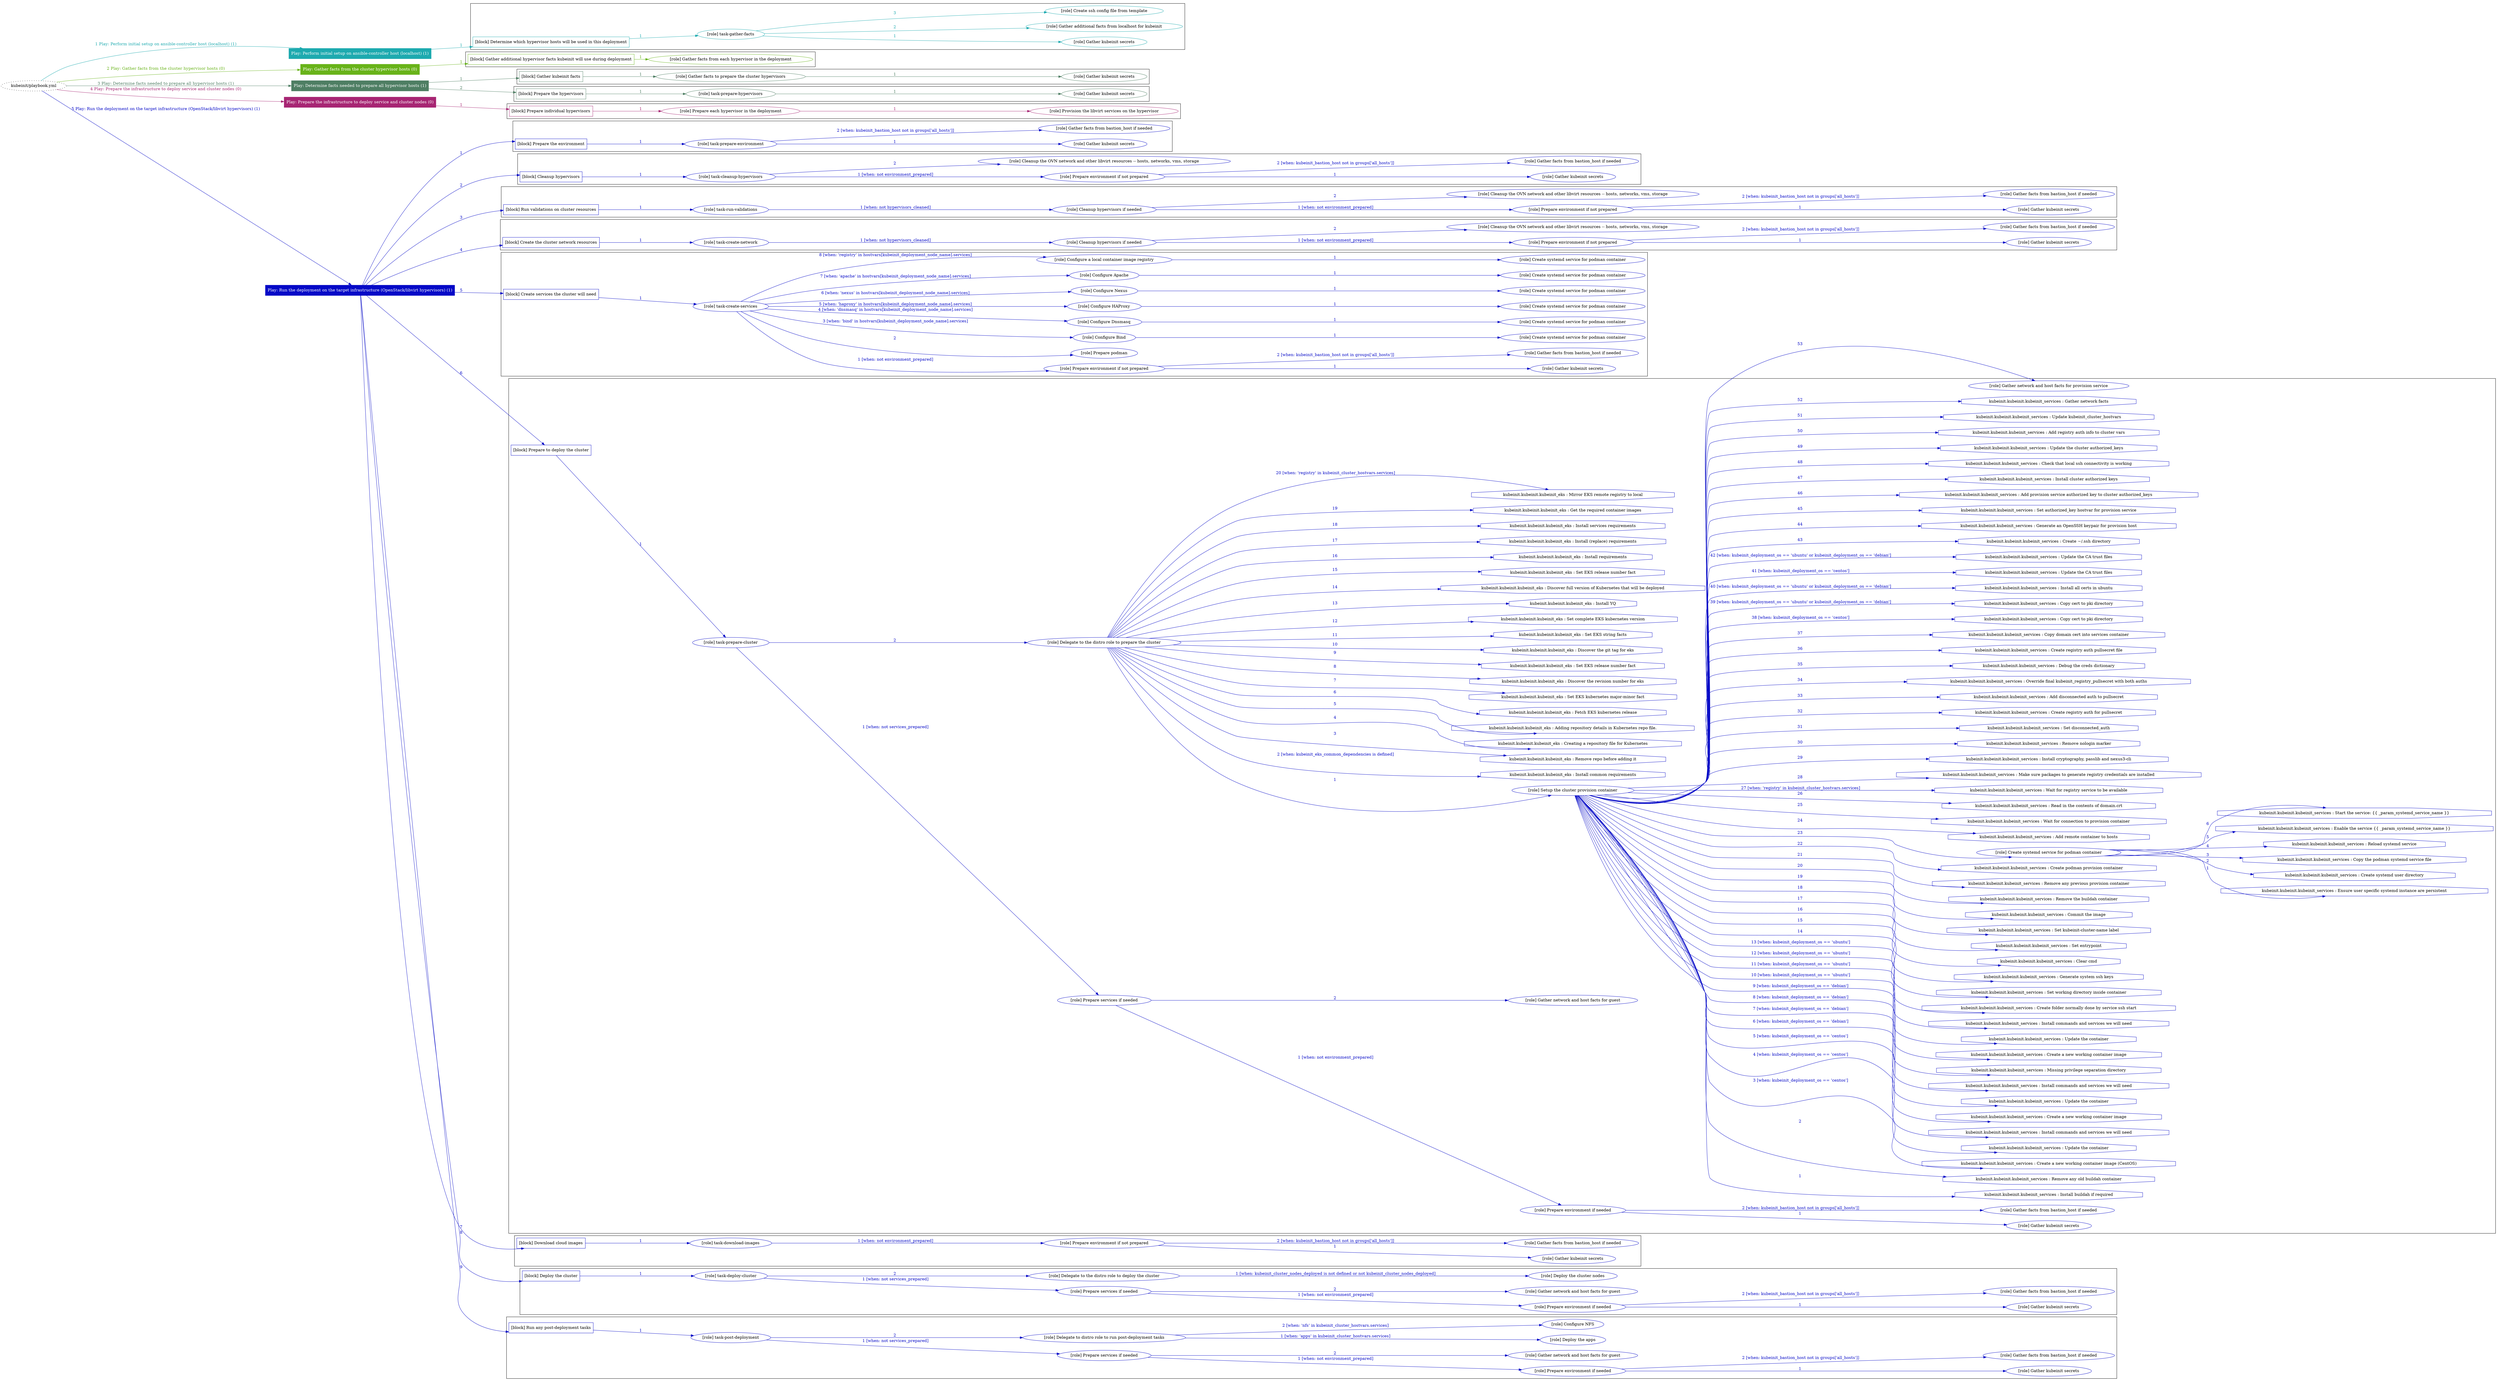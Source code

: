 digraph {
	graph [concentrate=true ordering=in rankdir=LR ratio=fill]
	edge [esep=5 sep=10]
	"kubeinit/playbook.yml" [URL="/home/runner/work/kubeinit/kubeinit/kubeinit/playbook.yml" id=playbook_28f3b501 style=dotted]
	"kubeinit/playbook.yml" -> play_9ab15e37 [label="1 Play: Perform initial setup on ansible-controller host (localhost) (1)" color="#1daaaf" fontcolor="#1daaaf" id=edge_play_9ab15e37 labeltooltip="1 Play: Perform initial setup on ansible-controller host (localhost) (1)" tooltip="1 Play: Perform initial setup on ansible-controller host (localhost) (1)"]
	subgraph "Play: Perform initial setup on ansible-controller host (localhost) (1)" {
		play_9ab15e37 [label="Play: Perform initial setup on ansible-controller host (localhost) (1)" URL="/home/runner/work/kubeinit/kubeinit/kubeinit/playbook.yml" color="#1daaaf" fontcolor="#ffffff" id=play_9ab15e37 shape=box style=filled tooltip=localhost]
		play_9ab15e37 -> block_eeeb570e [label=1 color="#1daaaf" fontcolor="#1daaaf" id=edge_block_eeeb570e labeltooltip=1 tooltip=1]
		subgraph cluster_block_eeeb570e {
			block_eeeb570e [label="[block] Determine which hypervisor hosts will be used in this deployment" URL="/home/runner/work/kubeinit/kubeinit/kubeinit/playbook.yml" color="#1daaaf" id=block_eeeb570e labeltooltip="Determine which hypervisor hosts will be used in this deployment" shape=box tooltip="Determine which hypervisor hosts will be used in this deployment"]
			block_eeeb570e -> role_dbf4bb3d [label="1 " color="#1daaaf" fontcolor="#1daaaf" id=edge_role_dbf4bb3d labeltooltip="1 " tooltip="1 "]
			subgraph "task-gather-facts" {
				role_dbf4bb3d [label="[role] task-gather-facts" URL="/home/runner/work/kubeinit/kubeinit/kubeinit/playbook.yml" color="#1daaaf" id=role_dbf4bb3d tooltip="task-gather-facts"]
				role_dbf4bb3d -> role_af833013 [label="1 " color="#1daaaf" fontcolor="#1daaaf" id=edge_role_af833013 labeltooltip="1 " tooltip="1 "]
				subgraph "Gather kubeinit secrets" {
					role_af833013 [label="[role] Gather kubeinit secrets" URL="/home/runner/.ansible/collections/ansible_collections/kubeinit/kubeinit/roles/kubeinit_prepare/tasks/build_hypervisors_group.yml" color="#1daaaf" id=role_af833013 tooltip="Gather kubeinit secrets"]
				}
				role_dbf4bb3d -> role_363eb9c3 [label="2 " color="#1daaaf" fontcolor="#1daaaf" id=edge_role_363eb9c3 labeltooltip="2 " tooltip="2 "]
				subgraph "Gather additional facts from localhost for kubeinit" {
					role_363eb9c3 [label="[role] Gather additional facts from localhost for kubeinit" URL="/home/runner/.ansible/collections/ansible_collections/kubeinit/kubeinit/roles/kubeinit_prepare/tasks/build_hypervisors_group.yml" color="#1daaaf" id=role_363eb9c3 tooltip="Gather additional facts from localhost for kubeinit"]
				}
				role_dbf4bb3d -> role_30350a32 [label="3 " color="#1daaaf" fontcolor="#1daaaf" id=edge_role_30350a32 labeltooltip="3 " tooltip="3 "]
				subgraph "Create ssh config file from template" {
					role_30350a32 [label="[role] Create ssh config file from template" URL="/home/runner/.ansible/collections/ansible_collections/kubeinit/kubeinit/roles/kubeinit_prepare/tasks/build_hypervisors_group.yml" color="#1daaaf" id=role_30350a32 tooltip="Create ssh config file from template"]
				}
			}
		}
	}
	"kubeinit/playbook.yml" -> play_13fac241 [label="2 Play: Gather facts from the cluster hypervisor hosts (0)" color="#68b319" fontcolor="#68b319" id=edge_play_13fac241 labeltooltip="2 Play: Gather facts from the cluster hypervisor hosts (0)" tooltip="2 Play: Gather facts from the cluster hypervisor hosts (0)"]
	subgraph "Play: Gather facts from the cluster hypervisor hosts (0)" {
		play_13fac241 [label="Play: Gather facts from the cluster hypervisor hosts (0)" URL="/home/runner/work/kubeinit/kubeinit/kubeinit/playbook.yml" color="#68b319" fontcolor="#ffffff" id=play_13fac241 shape=box style=filled tooltip="Play: Gather facts from the cluster hypervisor hosts (0)"]
		play_13fac241 -> block_2ecb2648 [label=1 color="#68b319" fontcolor="#68b319" id=edge_block_2ecb2648 labeltooltip=1 tooltip=1]
		subgraph cluster_block_2ecb2648 {
			block_2ecb2648 [label="[block] Gather additional hypervisor facts kubeinit will use during deployment" URL="/home/runner/work/kubeinit/kubeinit/kubeinit/playbook.yml" color="#68b319" id=block_2ecb2648 labeltooltip="Gather additional hypervisor facts kubeinit will use during deployment" shape=box tooltip="Gather additional hypervisor facts kubeinit will use during deployment"]
			block_2ecb2648 -> role_4c81ee69 [label="1 " color="#68b319" fontcolor="#68b319" id=edge_role_4c81ee69 labeltooltip="1 " tooltip="1 "]
			subgraph "Gather facts from each hypervisor in the deployment" {
				role_4c81ee69 [label="[role] Gather facts from each hypervisor in the deployment" URL="/home/runner/work/kubeinit/kubeinit/kubeinit/playbook.yml" color="#68b319" id=role_4c81ee69 tooltip="Gather facts from each hypervisor in the deployment"]
			}
		}
	}
	"kubeinit/playbook.yml" -> play_77a30ed3 [label="3 Play: Determine facts needed to prepare all hypervisor hosts (1)" color="#4e7e63" fontcolor="#4e7e63" id=edge_play_77a30ed3 labeltooltip="3 Play: Determine facts needed to prepare all hypervisor hosts (1)" tooltip="3 Play: Determine facts needed to prepare all hypervisor hosts (1)"]
	subgraph "Play: Determine facts needed to prepare all hypervisor hosts (1)" {
		play_77a30ed3 [label="Play: Determine facts needed to prepare all hypervisor hosts (1)" URL="/home/runner/work/kubeinit/kubeinit/kubeinit/playbook.yml" color="#4e7e63" fontcolor="#ffffff" id=play_77a30ed3 shape=box style=filled tooltip=localhost]
		play_77a30ed3 -> block_ff5f38e1 [label=1 color="#4e7e63" fontcolor="#4e7e63" id=edge_block_ff5f38e1 labeltooltip=1 tooltip=1]
		subgraph cluster_block_ff5f38e1 {
			block_ff5f38e1 [label="[block] Gather kubeinit facts" URL="/home/runner/work/kubeinit/kubeinit/kubeinit/playbook.yml" color="#4e7e63" id=block_ff5f38e1 labeltooltip="Gather kubeinit facts" shape=box tooltip="Gather kubeinit facts"]
			block_ff5f38e1 -> role_d15efefc [label="1 " color="#4e7e63" fontcolor="#4e7e63" id=edge_role_d15efefc labeltooltip="1 " tooltip="1 "]
			subgraph "Gather facts to prepare the cluster hypervisors" {
				role_d15efefc [label="[role] Gather facts to prepare the cluster hypervisors" URL="/home/runner/work/kubeinit/kubeinit/kubeinit/playbook.yml" color="#4e7e63" id=role_d15efefc tooltip="Gather facts to prepare the cluster hypervisors"]
				role_d15efefc -> role_dc049029 [label="1 " color="#4e7e63" fontcolor="#4e7e63" id=edge_role_dc049029 labeltooltip="1 " tooltip="1 "]
				subgraph "Gather kubeinit secrets" {
					role_dc049029 [label="[role] Gather kubeinit secrets" URL="/home/runner/.ansible/collections/ansible_collections/kubeinit/kubeinit/roles/kubeinit_prepare/tasks/gather_kubeinit_facts.yml" color="#4e7e63" id=role_dc049029 tooltip="Gather kubeinit secrets"]
				}
			}
		}
		play_77a30ed3 -> block_4f17cd83 [label=2 color="#4e7e63" fontcolor="#4e7e63" id=edge_block_4f17cd83 labeltooltip=2 tooltip=2]
		subgraph cluster_block_4f17cd83 {
			block_4f17cd83 [label="[block] Prepare the hypervisors" URL="/home/runner/work/kubeinit/kubeinit/kubeinit/playbook.yml" color="#4e7e63" id=block_4f17cd83 labeltooltip="Prepare the hypervisors" shape=box tooltip="Prepare the hypervisors"]
			block_4f17cd83 -> role_13477c0c [label="1 " color="#4e7e63" fontcolor="#4e7e63" id=edge_role_13477c0c labeltooltip="1 " tooltip="1 "]
			subgraph "task-prepare-hypervisors" {
				role_13477c0c [label="[role] task-prepare-hypervisors" URL="/home/runner/work/kubeinit/kubeinit/kubeinit/playbook.yml" color="#4e7e63" id=role_13477c0c tooltip="task-prepare-hypervisors"]
				role_13477c0c -> role_b1309bcc [label="1 " color="#4e7e63" fontcolor="#4e7e63" id=edge_role_b1309bcc labeltooltip="1 " tooltip="1 "]
				subgraph "Gather kubeinit secrets" {
					role_b1309bcc [label="[role] Gather kubeinit secrets" URL="/home/runner/.ansible/collections/ansible_collections/kubeinit/kubeinit/roles/kubeinit_prepare/tasks/gather_kubeinit_facts.yml" color="#4e7e63" id=role_b1309bcc tooltip="Gather kubeinit secrets"]
				}
			}
		}
	}
	"kubeinit/playbook.yml" -> play_6d1bd9a4 [label="4 Play: Prepare the infrastructure to deploy service and cluster nodes (0)" color="#a72573" fontcolor="#a72573" id=edge_play_6d1bd9a4 labeltooltip="4 Play: Prepare the infrastructure to deploy service and cluster nodes (0)" tooltip="4 Play: Prepare the infrastructure to deploy service and cluster nodes (0)"]
	subgraph "Play: Prepare the infrastructure to deploy service and cluster nodes (0)" {
		play_6d1bd9a4 [label="Play: Prepare the infrastructure to deploy service and cluster nodes (0)" URL="/home/runner/work/kubeinit/kubeinit/kubeinit/playbook.yml" color="#a72573" fontcolor="#ffffff" id=play_6d1bd9a4 shape=box style=filled tooltip="Play: Prepare the infrastructure to deploy service and cluster nodes (0)"]
		play_6d1bd9a4 -> block_56d9fd6a [label=1 color="#a72573" fontcolor="#a72573" id=edge_block_56d9fd6a labeltooltip=1 tooltip=1]
		subgraph cluster_block_56d9fd6a {
			block_56d9fd6a [label="[block] Prepare individual hypervisors" URL="/home/runner/work/kubeinit/kubeinit/kubeinit/playbook.yml" color="#a72573" id=block_56d9fd6a labeltooltip="Prepare individual hypervisors" shape=box tooltip="Prepare individual hypervisors"]
			block_56d9fd6a -> role_be1e8fa7 [label="1 " color="#a72573" fontcolor="#a72573" id=edge_role_be1e8fa7 labeltooltip="1 " tooltip="1 "]
			subgraph "Prepare each hypervisor in the deployment" {
				role_be1e8fa7 [label="[role] Prepare each hypervisor in the deployment" URL="/home/runner/work/kubeinit/kubeinit/kubeinit/playbook.yml" color="#a72573" id=role_be1e8fa7 tooltip="Prepare each hypervisor in the deployment"]
				role_be1e8fa7 -> role_8632bb07 [label="1 " color="#a72573" fontcolor="#a72573" id=edge_role_8632bb07 labeltooltip="1 " tooltip="1 "]
				subgraph "Provision the libvirt services on the hypervisor" {
					role_8632bb07 [label="[role] Provision the libvirt services on the hypervisor" URL="/home/runner/.ansible/collections/ansible_collections/kubeinit/kubeinit/roles/kubeinit_prepare/tasks/prepare_hypervisor.yml" color="#a72573" id=role_8632bb07 tooltip="Provision the libvirt services on the hypervisor"]
				}
			}
		}
	}
	"kubeinit/playbook.yml" -> play_be9115be [label="5 Play: Run the deployment on the target infrastructure (OpenStack/libvirt hypervisors) (1)" color="#0509c7" fontcolor="#0509c7" id=edge_play_be9115be labeltooltip="5 Play: Run the deployment on the target infrastructure (OpenStack/libvirt hypervisors) (1)" tooltip="5 Play: Run the deployment on the target infrastructure (OpenStack/libvirt hypervisors) (1)"]
	subgraph "Play: Run the deployment on the target infrastructure (OpenStack/libvirt hypervisors) (1)" {
		play_be9115be [label="Play: Run the deployment on the target infrastructure (OpenStack/libvirt hypervisors) (1)" URL="/home/runner/work/kubeinit/kubeinit/kubeinit/playbook.yml" color="#0509c7" fontcolor="#ffffff" id=play_be9115be shape=box style=filled tooltip=localhost]
		play_be9115be -> block_3530534b [label=1 color="#0509c7" fontcolor="#0509c7" id=edge_block_3530534b labeltooltip=1 tooltip=1]
		subgraph cluster_block_3530534b {
			block_3530534b [label="[block] Prepare the environment" URL="/home/runner/work/kubeinit/kubeinit/kubeinit/playbook.yml" color="#0509c7" id=block_3530534b labeltooltip="Prepare the environment" shape=box tooltip="Prepare the environment"]
			block_3530534b -> role_60c14961 [label="1 " color="#0509c7" fontcolor="#0509c7" id=edge_role_60c14961 labeltooltip="1 " tooltip="1 "]
			subgraph "task-prepare-environment" {
				role_60c14961 [label="[role] task-prepare-environment" URL="/home/runner/work/kubeinit/kubeinit/kubeinit/playbook.yml" color="#0509c7" id=role_60c14961 tooltip="task-prepare-environment"]
				role_60c14961 -> role_10a76383 [label="1 " color="#0509c7" fontcolor="#0509c7" id=edge_role_10a76383 labeltooltip="1 " tooltip="1 "]
				subgraph "Gather kubeinit secrets" {
					role_10a76383 [label="[role] Gather kubeinit secrets" URL="/home/runner/.ansible/collections/ansible_collections/kubeinit/kubeinit/roles/kubeinit_prepare/tasks/gather_kubeinit_facts.yml" color="#0509c7" id=role_10a76383 tooltip="Gather kubeinit secrets"]
				}
				role_60c14961 -> role_5cddebb1 [label="2 [when: kubeinit_bastion_host not in groups['all_hosts']]" color="#0509c7" fontcolor="#0509c7" id=edge_role_5cddebb1 labeltooltip="2 [when: kubeinit_bastion_host not in groups['all_hosts']]" tooltip="2 [when: kubeinit_bastion_host not in groups['all_hosts']]"]
				subgraph "Gather facts from bastion_host if needed" {
					role_5cddebb1 [label="[role] Gather facts from bastion_host if needed" URL="/home/runner/.ansible/collections/ansible_collections/kubeinit/kubeinit/roles/kubeinit_prepare/tasks/main.yml" color="#0509c7" id=role_5cddebb1 tooltip="Gather facts from bastion_host if needed"]
				}
			}
		}
		play_be9115be -> block_5f0be8c3 [label=2 color="#0509c7" fontcolor="#0509c7" id=edge_block_5f0be8c3 labeltooltip=2 tooltip=2]
		subgraph cluster_block_5f0be8c3 {
			block_5f0be8c3 [label="[block] Cleanup hypervisors" URL="/home/runner/work/kubeinit/kubeinit/kubeinit/playbook.yml" color="#0509c7" id=block_5f0be8c3 labeltooltip="Cleanup hypervisors" shape=box tooltip="Cleanup hypervisors"]
			block_5f0be8c3 -> role_82754bec [label="1 " color="#0509c7" fontcolor="#0509c7" id=edge_role_82754bec labeltooltip="1 " tooltip="1 "]
			subgraph "task-cleanup-hypervisors" {
				role_82754bec [label="[role] task-cleanup-hypervisors" URL="/home/runner/work/kubeinit/kubeinit/kubeinit/playbook.yml" color="#0509c7" id=role_82754bec tooltip="task-cleanup-hypervisors"]
				role_82754bec -> role_c12cf395 [label="1 [when: not environment_prepared]" color="#0509c7" fontcolor="#0509c7" id=edge_role_c12cf395 labeltooltip="1 [when: not environment_prepared]" tooltip="1 [when: not environment_prepared]"]
				subgraph "Prepare environment if not prepared" {
					role_c12cf395 [label="[role] Prepare environment if not prepared" URL="/home/runner/.ansible/collections/ansible_collections/kubeinit/kubeinit/roles/kubeinit_libvirt/tasks/cleanup_hypervisors.yml" color="#0509c7" id=role_c12cf395 tooltip="Prepare environment if not prepared"]
					role_c12cf395 -> role_bf616ae5 [label="1 " color="#0509c7" fontcolor="#0509c7" id=edge_role_bf616ae5 labeltooltip="1 " tooltip="1 "]
					subgraph "Gather kubeinit secrets" {
						role_bf616ae5 [label="[role] Gather kubeinit secrets" URL="/home/runner/.ansible/collections/ansible_collections/kubeinit/kubeinit/roles/kubeinit_prepare/tasks/gather_kubeinit_facts.yml" color="#0509c7" id=role_bf616ae5 tooltip="Gather kubeinit secrets"]
					}
					role_c12cf395 -> role_1a5ef2a6 [label="2 [when: kubeinit_bastion_host not in groups['all_hosts']]" color="#0509c7" fontcolor="#0509c7" id=edge_role_1a5ef2a6 labeltooltip="2 [when: kubeinit_bastion_host not in groups['all_hosts']]" tooltip="2 [when: kubeinit_bastion_host not in groups['all_hosts']]"]
					subgraph "Gather facts from bastion_host if needed" {
						role_1a5ef2a6 [label="[role] Gather facts from bastion_host if needed" URL="/home/runner/.ansible/collections/ansible_collections/kubeinit/kubeinit/roles/kubeinit_prepare/tasks/main.yml" color="#0509c7" id=role_1a5ef2a6 tooltip="Gather facts from bastion_host if needed"]
					}
				}
				role_82754bec -> role_1539cc90 [label="2 " color="#0509c7" fontcolor="#0509c7" id=edge_role_1539cc90 labeltooltip="2 " tooltip="2 "]
				subgraph "Cleanup the OVN network and other libvirt resources -- hosts, networks, vms, storage" {
					role_1539cc90 [label="[role] Cleanup the OVN network and other libvirt resources -- hosts, networks, vms, storage" URL="/home/runner/.ansible/collections/ansible_collections/kubeinit/kubeinit/roles/kubeinit_libvirt/tasks/cleanup_hypervisors.yml" color="#0509c7" id=role_1539cc90 tooltip="Cleanup the OVN network and other libvirt resources -- hosts, networks, vms, storage"]
				}
			}
		}
		play_be9115be -> block_985dc9c0 [label=3 color="#0509c7" fontcolor="#0509c7" id=edge_block_985dc9c0 labeltooltip=3 tooltip=3]
		subgraph cluster_block_985dc9c0 {
			block_985dc9c0 [label="[block] Run validations on cluster resources" URL="/home/runner/work/kubeinit/kubeinit/kubeinit/playbook.yml" color="#0509c7" id=block_985dc9c0 labeltooltip="Run validations on cluster resources" shape=box tooltip="Run validations on cluster resources"]
			block_985dc9c0 -> role_ae67d0dd [label="1 " color="#0509c7" fontcolor="#0509c7" id=edge_role_ae67d0dd labeltooltip="1 " tooltip="1 "]
			subgraph "task-run-validations" {
				role_ae67d0dd [label="[role] task-run-validations" URL="/home/runner/work/kubeinit/kubeinit/kubeinit/playbook.yml" color="#0509c7" id=role_ae67d0dd tooltip="task-run-validations"]
				role_ae67d0dd -> role_ac000d21 [label="1 [when: not hypervisors_cleaned]" color="#0509c7" fontcolor="#0509c7" id=edge_role_ac000d21 labeltooltip="1 [when: not hypervisors_cleaned]" tooltip="1 [when: not hypervisors_cleaned]"]
				subgraph "Cleanup hypervisors if needed" {
					role_ac000d21 [label="[role] Cleanup hypervisors if needed" URL="/home/runner/.ansible/collections/ansible_collections/kubeinit/kubeinit/roles/kubeinit_validations/tasks/main.yml" color="#0509c7" id=role_ac000d21 tooltip="Cleanup hypervisors if needed"]
					role_ac000d21 -> role_3d3c400f [label="1 [when: not environment_prepared]" color="#0509c7" fontcolor="#0509c7" id=edge_role_3d3c400f labeltooltip="1 [when: not environment_prepared]" tooltip="1 [when: not environment_prepared]"]
					subgraph "Prepare environment if not prepared" {
						role_3d3c400f [label="[role] Prepare environment if not prepared" URL="/home/runner/.ansible/collections/ansible_collections/kubeinit/kubeinit/roles/kubeinit_libvirt/tasks/cleanup_hypervisors.yml" color="#0509c7" id=role_3d3c400f tooltip="Prepare environment if not prepared"]
						role_3d3c400f -> role_62057f22 [label="1 " color="#0509c7" fontcolor="#0509c7" id=edge_role_62057f22 labeltooltip="1 " tooltip="1 "]
						subgraph "Gather kubeinit secrets" {
							role_62057f22 [label="[role] Gather kubeinit secrets" URL="/home/runner/.ansible/collections/ansible_collections/kubeinit/kubeinit/roles/kubeinit_prepare/tasks/gather_kubeinit_facts.yml" color="#0509c7" id=role_62057f22 tooltip="Gather kubeinit secrets"]
						}
						role_3d3c400f -> role_d9a1612b [label="2 [when: kubeinit_bastion_host not in groups['all_hosts']]" color="#0509c7" fontcolor="#0509c7" id=edge_role_d9a1612b labeltooltip="2 [when: kubeinit_bastion_host not in groups['all_hosts']]" tooltip="2 [when: kubeinit_bastion_host not in groups['all_hosts']]"]
						subgraph "Gather facts from bastion_host if needed" {
							role_d9a1612b [label="[role] Gather facts from bastion_host if needed" URL="/home/runner/.ansible/collections/ansible_collections/kubeinit/kubeinit/roles/kubeinit_prepare/tasks/main.yml" color="#0509c7" id=role_d9a1612b tooltip="Gather facts from bastion_host if needed"]
						}
					}
					role_ac000d21 -> role_d54434b4 [label="2 " color="#0509c7" fontcolor="#0509c7" id=edge_role_d54434b4 labeltooltip="2 " tooltip="2 "]
					subgraph "Cleanup the OVN network and other libvirt resources -- hosts, networks, vms, storage" {
						role_d54434b4 [label="[role] Cleanup the OVN network and other libvirt resources -- hosts, networks, vms, storage" URL="/home/runner/.ansible/collections/ansible_collections/kubeinit/kubeinit/roles/kubeinit_libvirt/tasks/cleanup_hypervisors.yml" color="#0509c7" id=role_d54434b4 tooltip="Cleanup the OVN network and other libvirt resources -- hosts, networks, vms, storage"]
					}
				}
			}
		}
		play_be9115be -> block_36f9ea75 [label=4 color="#0509c7" fontcolor="#0509c7" id=edge_block_36f9ea75 labeltooltip=4 tooltip=4]
		subgraph cluster_block_36f9ea75 {
			block_36f9ea75 [label="[block] Create the cluster network resources" URL="/home/runner/work/kubeinit/kubeinit/kubeinit/playbook.yml" color="#0509c7" id=block_36f9ea75 labeltooltip="Create the cluster network resources" shape=box tooltip="Create the cluster network resources"]
			block_36f9ea75 -> role_13d7af82 [label="1 " color="#0509c7" fontcolor="#0509c7" id=edge_role_13d7af82 labeltooltip="1 " tooltip="1 "]
			subgraph "task-create-network" {
				role_13d7af82 [label="[role] task-create-network" URL="/home/runner/work/kubeinit/kubeinit/kubeinit/playbook.yml" color="#0509c7" id=role_13d7af82 tooltip="task-create-network"]
				role_13d7af82 -> role_94569509 [label="1 [when: not hypervisors_cleaned]" color="#0509c7" fontcolor="#0509c7" id=edge_role_94569509 labeltooltip="1 [when: not hypervisors_cleaned]" tooltip="1 [when: not hypervisors_cleaned]"]
				subgraph "Cleanup hypervisors if needed" {
					role_94569509 [label="[role] Cleanup hypervisors if needed" URL="/home/runner/.ansible/collections/ansible_collections/kubeinit/kubeinit/roles/kubeinit_libvirt/tasks/create_network.yml" color="#0509c7" id=role_94569509 tooltip="Cleanup hypervisors if needed"]
					role_94569509 -> role_12a0968b [label="1 [when: not environment_prepared]" color="#0509c7" fontcolor="#0509c7" id=edge_role_12a0968b labeltooltip="1 [when: not environment_prepared]" tooltip="1 [when: not environment_prepared]"]
					subgraph "Prepare environment if not prepared" {
						role_12a0968b [label="[role] Prepare environment if not prepared" URL="/home/runner/.ansible/collections/ansible_collections/kubeinit/kubeinit/roles/kubeinit_libvirt/tasks/cleanup_hypervisors.yml" color="#0509c7" id=role_12a0968b tooltip="Prepare environment if not prepared"]
						role_12a0968b -> role_e1005822 [label="1 " color="#0509c7" fontcolor="#0509c7" id=edge_role_e1005822 labeltooltip="1 " tooltip="1 "]
						subgraph "Gather kubeinit secrets" {
							role_e1005822 [label="[role] Gather kubeinit secrets" URL="/home/runner/.ansible/collections/ansible_collections/kubeinit/kubeinit/roles/kubeinit_prepare/tasks/gather_kubeinit_facts.yml" color="#0509c7" id=role_e1005822 tooltip="Gather kubeinit secrets"]
						}
						role_12a0968b -> role_e069b4d0 [label="2 [when: kubeinit_bastion_host not in groups['all_hosts']]" color="#0509c7" fontcolor="#0509c7" id=edge_role_e069b4d0 labeltooltip="2 [when: kubeinit_bastion_host not in groups['all_hosts']]" tooltip="2 [when: kubeinit_bastion_host not in groups['all_hosts']]"]
						subgraph "Gather facts from bastion_host if needed" {
							role_e069b4d0 [label="[role] Gather facts from bastion_host if needed" URL="/home/runner/.ansible/collections/ansible_collections/kubeinit/kubeinit/roles/kubeinit_prepare/tasks/main.yml" color="#0509c7" id=role_e069b4d0 tooltip="Gather facts from bastion_host if needed"]
						}
					}
					role_94569509 -> role_0b6a8b07 [label="2 " color="#0509c7" fontcolor="#0509c7" id=edge_role_0b6a8b07 labeltooltip="2 " tooltip="2 "]
					subgraph "Cleanup the OVN network and other libvirt resources -- hosts, networks, vms, storage" {
						role_0b6a8b07 [label="[role] Cleanup the OVN network and other libvirt resources -- hosts, networks, vms, storage" URL="/home/runner/.ansible/collections/ansible_collections/kubeinit/kubeinit/roles/kubeinit_libvirt/tasks/cleanup_hypervisors.yml" color="#0509c7" id=role_0b6a8b07 tooltip="Cleanup the OVN network and other libvirt resources -- hosts, networks, vms, storage"]
					}
				}
			}
		}
		play_be9115be -> block_ff439bb6 [label=5 color="#0509c7" fontcolor="#0509c7" id=edge_block_ff439bb6 labeltooltip=5 tooltip=5]
		subgraph cluster_block_ff439bb6 {
			block_ff439bb6 [label="[block] Create services the cluster will need" URL="/home/runner/work/kubeinit/kubeinit/kubeinit/playbook.yml" color="#0509c7" id=block_ff439bb6 labeltooltip="Create services the cluster will need" shape=box tooltip="Create services the cluster will need"]
			block_ff439bb6 -> role_9ecd5f32 [label="1 " color="#0509c7" fontcolor="#0509c7" id=edge_role_9ecd5f32 labeltooltip="1 " tooltip="1 "]
			subgraph "task-create-services" {
				role_9ecd5f32 [label="[role] task-create-services" URL="/home/runner/work/kubeinit/kubeinit/kubeinit/playbook.yml" color="#0509c7" id=role_9ecd5f32 tooltip="task-create-services"]
				role_9ecd5f32 -> role_d79bf6c5 [label="1 [when: not environment_prepared]" color="#0509c7" fontcolor="#0509c7" id=edge_role_d79bf6c5 labeltooltip="1 [when: not environment_prepared]" tooltip="1 [when: not environment_prepared]"]
				subgraph "Prepare environment if not prepared" {
					role_d79bf6c5 [label="[role] Prepare environment if not prepared" URL="/home/runner/.ansible/collections/ansible_collections/kubeinit/kubeinit/roles/kubeinit_services/tasks/main.yml" color="#0509c7" id=role_d79bf6c5 tooltip="Prepare environment if not prepared"]
					role_d79bf6c5 -> role_2cfd7da7 [label="1 " color="#0509c7" fontcolor="#0509c7" id=edge_role_2cfd7da7 labeltooltip="1 " tooltip="1 "]
					subgraph "Gather kubeinit secrets" {
						role_2cfd7da7 [label="[role] Gather kubeinit secrets" URL="/home/runner/.ansible/collections/ansible_collections/kubeinit/kubeinit/roles/kubeinit_prepare/tasks/gather_kubeinit_facts.yml" color="#0509c7" id=role_2cfd7da7 tooltip="Gather kubeinit secrets"]
					}
					role_d79bf6c5 -> role_911604a6 [label="2 [when: kubeinit_bastion_host not in groups['all_hosts']]" color="#0509c7" fontcolor="#0509c7" id=edge_role_911604a6 labeltooltip="2 [when: kubeinit_bastion_host not in groups['all_hosts']]" tooltip="2 [when: kubeinit_bastion_host not in groups['all_hosts']]"]
					subgraph "Gather facts from bastion_host if needed" {
						role_911604a6 [label="[role] Gather facts from bastion_host if needed" URL="/home/runner/.ansible/collections/ansible_collections/kubeinit/kubeinit/roles/kubeinit_prepare/tasks/main.yml" color="#0509c7" id=role_911604a6 tooltip="Gather facts from bastion_host if needed"]
					}
				}
				role_9ecd5f32 -> role_2698afbf [label="2 " color="#0509c7" fontcolor="#0509c7" id=edge_role_2698afbf labeltooltip="2 " tooltip="2 "]
				subgraph "Prepare podman" {
					role_2698afbf [label="[role] Prepare podman" URL="/home/runner/.ansible/collections/ansible_collections/kubeinit/kubeinit/roles/kubeinit_services/tasks/00_create_service_pod.yml" color="#0509c7" id=role_2698afbf tooltip="Prepare podman"]
				}
				role_9ecd5f32 -> role_e70b3883 [label="3 [when: 'bind' in hostvars[kubeinit_deployment_node_name].services]" color="#0509c7" fontcolor="#0509c7" id=edge_role_e70b3883 labeltooltip="3 [when: 'bind' in hostvars[kubeinit_deployment_node_name].services]" tooltip="3 [when: 'bind' in hostvars[kubeinit_deployment_node_name].services]"]
				subgraph "Configure Bind" {
					role_e70b3883 [label="[role] Configure Bind" URL="/home/runner/.ansible/collections/ansible_collections/kubeinit/kubeinit/roles/kubeinit_services/tasks/start_services_containers.yml" color="#0509c7" id=role_e70b3883 tooltip="Configure Bind"]
					role_e70b3883 -> role_9e5ea46b [label="1 " color="#0509c7" fontcolor="#0509c7" id=edge_role_9e5ea46b labeltooltip="1 " tooltip="1 "]
					subgraph "Create systemd service for podman container" {
						role_9e5ea46b [label="[role] Create systemd service for podman container" URL="/home/runner/.ansible/collections/ansible_collections/kubeinit/kubeinit/roles/kubeinit_bind/tasks/main.yml" color="#0509c7" id=role_9e5ea46b tooltip="Create systemd service for podman container"]
					}
				}
				role_9ecd5f32 -> role_15e6b04f [label="4 [when: 'dnsmasq' in hostvars[kubeinit_deployment_node_name].services]" color="#0509c7" fontcolor="#0509c7" id=edge_role_15e6b04f labeltooltip="4 [when: 'dnsmasq' in hostvars[kubeinit_deployment_node_name].services]" tooltip="4 [when: 'dnsmasq' in hostvars[kubeinit_deployment_node_name].services]"]
				subgraph "Configure Dnsmasq" {
					role_15e6b04f [label="[role] Configure Dnsmasq" URL="/home/runner/.ansible/collections/ansible_collections/kubeinit/kubeinit/roles/kubeinit_services/tasks/start_services_containers.yml" color="#0509c7" id=role_15e6b04f tooltip="Configure Dnsmasq"]
					role_15e6b04f -> role_426542e4 [label="1 " color="#0509c7" fontcolor="#0509c7" id=edge_role_426542e4 labeltooltip="1 " tooltip="1 "]
					subgraph "Create systemd service for podman container" {
						role_426542e4 [label="[role] Create systemd service for podman container" URL="/home/runner/.ansible/collections/ansible_collections/kubeinit/kubeinit/roles/kubeinit_dnsmasq/tasks/main.yml" color="#0509c7" id=role_426542e4 tooltip="Create systemd service for podman container"]
					}
				}
				role_9ecd5f32 -> role_a28515c0 [label="5 [when: 'haproxy' in hostvars[kubeinit_deployment_node_name].services]" color="#0509c7" fontcolor="#0509c7" id=edge_role_a28515c0 labeltooltip="5 [when: 'haproxy' in hostvars[kubeinit_deployment_node_name].services]" tooltip="5 [when: 'haproxy' in hostvars[kubeinit_deployment_node_name].services]"]
				subgraph "Configure HAProxy" {
					role_a28515c0 [label="[role] Configure HAProxy" URL="/home/runner/.ansible/collections/ansible_collections/kubeinit/kubeinit/roles/kubeinit_services/tasks/start_services_containers.yml" color="#0509c7" id=role_a28515c0 tooltip="Configure HAProxy"]
					role_a28515c0 -> role_d69370d3 [label="1 " color="#0509c7" fontcolor="#0509c7" id=edge_role_d69370d3 labeltooltip="1 " tooltip="1 "]
					subgraph "Create systemd service for podman container" {
						role_d69370d3 [label="[role] Create systemd service for podman container" URL="/home/runner/.ansible/collections/ansible_collections/kubeinit/kubeinit/roles/kubeinit_haproxy/tasks/main.yml" color="#0509c7" id=role_d69370d3 tooltip="Create systemd service for podman container"]
					}
				}
				role_9ecd5f32 -> role_ce3c8dee [label="6 [when: 'nexus' in hostvars[kubeinit_deployment_node_name].services]" color="#0509c7" fontcolor="#0509c7" id=edge_role_ce3c8dee labeltooltip="6 [when: 'nexus' in hostvars[kubeinit_deployment_node_name].services]" tooltip="6 [when: 'nexus' in hostvars[kubeinit_deployment_node_name].services]"]
				subgraph "Configure Nexus" {
					role_ce3c8dee [label="[role] Configure Nexus" URL="/home/runner/.ansible/collections/ansible_collections/kubeinit/kubeinit/roles/kubeinit_services/tasks/start_services_containers.yml" color="#0509c7" id=role_ce3c8dee tooltip="Configure Nexus"]
					role_ce3c8dee -> role_09f52aeb [label="1 " color="#0509c7" fontcolor="#0509c7" id=edge_role_09f52aeb labeltooltip="1 " tooltip="1 "]
					subgraph "Create systemd service for podman container" {
						role_09f52aeb [label="[role] Create systemd service for podman container" URL="/home/runner/.ansible/collections/ansible_collections/kubeinit/kubeinit/roles/kubeinit_nexus/tasks/main.yml" color="#0509c7" id=role_09f52aeb tooltip="Create systemd service for podman container"]
					}
				}
				role_9ecd5f32 -> role_d23440ad [label="7 [when: 'apache' in hostvars[kubeinit_deployment_node_name].services]" color="#0509c7" fontcolor="#0509c7" id=edge_role_d23440ad labeltooltip="7 [when: 'apache' in hostvars[kubeinit_deployment_node_name].services]" tooltip="7 [when: 'apache' in hostvars[kubeinit_deployment_node_name].services]"]
				subgraph "Configure Apache" {
					role_d23440ad [label="[role] Configure Apache" URL="/home/runner/.ansible/collections/ansible_collections/kubeinit/kubeinit/roles/kubeinit_services/tasks/start_services_containers.yml" color="#0509c7" id=role_d23440ad tooltip="Configure Apache"]
					role_d23440ad -> role_6b20ed7d [label="1 " color="#0509c7" fontcolor="#0509c7" id=edge_role_6b20ed7d labeltooltip="1 " tooltip="1 "]
					subgraph "Create systemd service for podman container" {
						role_6b20ed7d [label="[role] Create systemd service for podman container" URL="/home/runner/.ansible/collections/ansible_collections/kubeinit/kubeinit/roles/kubeinit_apache/tasks/main.yml" color="#0509c7" id=role_6b20ed7d tooltip="Create systemd service for podman container"]
					}
				}
				role_9ecd5f32 -> role_7667c1fc [label="8 [when: 'registry' in hostvars[kubeinit_deployment_node_name].services]" color="#0509c7" fontcolor="#0509c7" id=edge_role_7667c1fc labeltooltip="8 [when: 'registry' in hostvars[kubeinit_deployment_node_name].services]" tooltip="8 [when: 'registry' in hostvars[kubeinit_deployment_node_name].services]"]
				subgraph "Configure a local container image registry" {
					role_7667c1fc [label="[role] Configure a local container image registry" URL="/home/runner/.ansible/collections/ansible_collections/kubeinit/kubeinit/roles/kubeinit_services/tasks/start_services_containers.yml" color="#0509c7" id=role_7667c1fc tooltip="Configure a local container image registry"]
					role_7667c1fc -> role_dc9ac296 [label="1 " color="#0509c7" fontcolor="#0509c7" id=edge_role_dc9ac296 labeltooltip="1 " tooltip="1 "]
					subgraph "Create systemd service for podman container" {
						role_dc9ac296 [label="[role] Create systemd service for podman container" URL="/home/runner/.ansible/collections/ansible_collections/kubeinit/kubeinit/roles/kubeinit_registry/tasks/main.yml" color="#0509c7" id=role_dc9ac296 tooltip="Create systemd service for podman container"]
					}
				}
			}
		}
		play_be9115be -> block_ffe2c657 [label=6 color="#0509c7" fontcolor="#0509c7" id=edge_block_ffe2c657 labeltooltip=6 tooltip=6]
		subgraph cluster_block_ffe2c657 {
			block_ffe2c657 [label="[block] Prepare to deploy the cluster" URL="/home/runner/work/kubeinit/kubeinit/kubeinit/playbook.yml" color="#0509c7" id=block_ffe2c657 labeltooltip="Prepare to deploy the cluster" shape=box tooltip="Prepare to deploy the cluster"]
			block_ffe2c657 -> role_dc812aa0 [label="1 " color="#0509c7" fontcolor="#0509c7" id=edge_role_dc812aa0 labeltooltip="1 " tooltip="1 "]
			subgraph "task-prepare-cluster" {
				role_dc812aa0 [label="[role] task-prepare-cluster" URL="/home/runner/work/kubeinit/kubeinit/kubeinit/playbook.yml" color="#0509c7" id=role_dc812aa0 tooltip="task-prepare-cluster"]
				role_dc812aa0 -> role_cc9fdf88 [label="1 [when: not services_prepared]" color="#0509c7" fontcolor="#0509c7" id=edge_role_cc9fdf88 labeltooltip="1 [when: not services_prepared]" tooltip="1 [when: not services_prepared]"]
				subgraph "Prepare services if needed" {
					role_cc9fdf88 [label="[role] Prepare services if needed" URL="/home/runner/.ansible/collections/ansible_collections/kubeinit/kubeinit/roles/kubeinit_prepare/tasks/prepare_cluster.yml" color="#0509c7" id=role_cc9fdf88 tooltip="Prepare services if needed"]
					role_cc9fdf88 -> role_ce4ecf15 [label="1 [when: not environment_prepared]" color="#0509c7" fontcolor="#0509c7" id=edge_role_ce4ecf15 labeltooltip="1 [when: not environment_prepared]" tooltip="1 [when: not environment_prepared]"]
					subgraph "Prepare environment if needed" {
						role_ce4ecf15 [label="[role] Prepare environment if needed" URL="/home/runner/.ansible/collections/ansible_collections/kubeinit/kubeinit/roles/kubeinit_services/tasks/prepare_services.yml" color="#0509c7" id=role_ce4ecf15 tooltip="Prepare environment if needed"]
						role_ce4ecf15 -> role_0fc8eff3 [label="1 " color="#0509c7" fontcolor="#0509c7" id=edge_role_0fc8eff3 labeltooltip="1 " tooltip="1 "]
						subgraph "Gather kubeinit secrets" {
							role_0fc8eff3 [label="[role] Gather kubeinit secrets" URL="/home/runner/.ansible/collections/ansible_collections/kubeinit/kubeinit/roles/kubeinit_prepare/tasks/gather_kubeinit_facts.yml" color="#0509c7" id=role_0fc8eff3 tooltip="Gather kubeinit secrets"]
						}
						role_ce4ecf15 -> role_2ddbffac [label="2 [when: kubeinit_bastion_host not in groups['all_hosts']]" color="#0509c7" fontcolor="#0509c7" id=edge_role_2ddbffac labeltooltip="2 [when: kubeinit_bastion_host not in groups['all_hosts']]" tooltip="2 [when: kubeinit_bastion_host not in groups['all_hosts']]"]
						subgraph "Gather facts from bastion_host if needed" {
							role_2ddbffac [label="[role] Gather facts from bastion_host if needed" URL="/home/runner/.ansible/collections/ansible_collections/kubeinit/kubeinit/roles/kubeinit_prepare/tasks/main.yml" color="#0509c7" id=role_2ddbffac tooltip="Gather facts from bastion_host if needed"]
						}
					}
					role_cc9fdf88 -> role_ef137c82 [label="2 " color="#0509c7" fontcolor="#0509c7" id=edge_role_ef137c82 labeltooltip="2 " tooltip="2 "]
					subgraph "Gather network and host facts for guest" {
						role_ef137c82 [label="[role] Gather network and host facts for guest" URL="/home/runner/.ansible/collections/ansible_collections/kubeinit/kubeinit/roles/kubeinit_services/tasks/prepare_services.yml" color="#0509c7" id=role_ef137c82 tooltip="Gather network and host facts for guest"]
					}
				}
				role_dc812aa0 -> role_96857fca [label="2 " color="#0509c7" fontcolor="#0509c7" id=edge_role_96857fca labeltooltip="2 " tooltip="2 "]
				subgraph "Delegate to the distro role to prepare the cluster" {
					role_96857fca [label="[role] Delegate to the distro role to prepare the cluster" URL="/home/runner/.ansible/collections/ansible_collections/kubeinit/kubeinit/roles/kubeinit_prepare/tasks/prepare_cluster.yml" color="#0509c7" id=role_96857fca tooltip="Delegate to the distro role to prepare the cluster"]
					role_96857fca -> role_bf0997d5 [label="1 " color="#0509c7" fontcolor="#0509c7" id=edge_role_bf0997d5 labeltooltip="1 " tooltip="1 "]
					subgraph "Setup the cluster provision container" {
						role_bf0997d5 [label="[role] Setup the cluster provision container" URL="/home/runner/.ansible/collections/ansible_collections/kubeinit/kubeinit/roles/kubeinit_eks/tasks/prepare_cluster.yml" color="#0509c7" id=role_bf0997d5 tooltip="Setup the cluster provision container"]
						task_e391dce0 [label="kubeinit.kubeinit.kubeinit_services : Install buildah if required" URL="/home/runner/.ansible/collections/ansible_collections/kubeinit/kubeinit/roles/kubeinit_services/tasks/create_provision_container.yml" color="#0509c7" id=task_e391dce0 shape=octagon tooltip="kubeinit.kubeinit.kubeinit_services : Install buildah if required"]
						role_bf0997d5 -> task_e391dce0 [label="1 " color="#0509c7" fontcolor="#0509c7" id=edge_task_e391dce0 labeltooltip="1 " tooltip="1 "]
						task_1e0220e7 [label="kubeinit.kubeinit.kubeinit_services : Remove any old buildah container" URL="/home/runner/.ansible/collections/ansible_collections/kubeinit/kubeinit/roles/kubeinit_services/tasks/create_provision_container.yml" color="#0509c7" id=task_1e0220e7 shape=octagon tooltip="kubeinit.kubeinit.kubeinit_services : Remove any old buildah container"]
						role_bf0997d5 -> task_1e0220e7 [label="2 " color="#0509c7" fontcolor="#0509c7" id=edge_task_1e0220e7 labeltooltip="2 " tooltip="2 "]
						task_3e37681b [label="kubeinit.kubeinit.kubeinit_services : Create a new working container image (CentOS)" URL="/home/runner/.ansible/collections/ansible_collections/kubeinit/kubeinit/roles/kubeinit_services/tasks/create_provision_container.yml" color="#0509c7" id=task_3e37681b shape=octagon tooltip="kubeinit.kubeinit.kubeinit_services : Create a new working container image (CentOS)"]
						role_bf0997d5 -> task_3e37681b [label="3 [when: kubeinit_deployment_os == 'centos']" color="#0509c7" fontcolor="#0509c7" id=edge_task_3e37681b labeltooltip="3 [when: kubeinit_deployment_os == 'centos']" tooltip="3 [when: kubeinit_deployment_os == 'centos']"]
						task_acfae7e5 [label="kubeinit.kubeinit.kubeinit_services : Update the container" URL="/home/runner/.ansible/collections/ansible_collections/kubeinit/kubeinit/roles/kubeinit_services/tasks/create_provision_container.yml" color="#0509c7" id=task_acfae7e5 shape=octagon tooltip="kubeinit.kubeinit.kubeinit_services : Update the container"]
						role_bf0997d5 -> task_acfae7e5 [label="4 [when: kubeinit_deployment_os == 'centos']" color="#0509c7" fontcolor="#0509c7" id=edge_task_acfae7e5 labeltooltip="4 [when: kubeinit_deployment_os == 'centos']" tooltip="4 [when: kubeinit_deployment_os == 'centos']"]
						task_fd8b6303 [label="kubeinit.kubeinit.kubeinit_services : Install commands and services we will need" URL="/home/runner/.ansible/collections/ansible_collections/kubeinit/kubeinit/roles/kubeinit_services/tasks/create_provision_container.yml" color="#0509c7" id=task_fd8b6303 shape=octagon tooltip="kubeinit.kubeinit.kubeinit_services : Install commands and services we will need"]
						role_bf0997d5 -> task_fd8b6303 [label="5 [when: kubeinit_deployment_os == 'centos']" color="#0509c7" fontcolor="#0509c7" id=edge_task_fd8b6303 labeltooltip="5 [when: kubeinit_deployment_os == 'centos']" tooltip="5 [when: kubeinit_deployment_os == 'centos']"]
						task_506b4f9e [label="kubeinit.kubeinit.kubeinit_services : Create a new working container image" URL="/home/runner/.ansible/collections/ansible_collections/kubeinit/kubeinit/roles/kubeinit_services/tasks/create_provision_container.yml" color="#0509c7" id=task_506b4f9e shape=octagon tooltip="kubeinit.kubeinit.kubeinit_services : Create a new working container image"]
						role_bf0997d5 -> task_506b4f9e [label="6 [when: kubeinit_deployment_os == 'debian']" color="#0509c7" fontcolor="#0509c7" id=edge_task_506b4f9e labeltooltip="6 [when: kubeinit_deployment_os == 'debian']" tooltip="6 [when: kubeinit_deployment_os == 'debian']"]
						task_93598f95 [label="kubeinit.kubeinit.kubeinit_services : Update the container" URL="/home/runner/.ansible/collections/ansible_collections/kubeinit/kubeinit/roles/kubeinit_services/tasks/create_provision_container.yml" color="#0509c7" id=task_93598f95 shape=octagon tooltip="kubeinit.kubeinit.kubeinit_services : Update the container"]
						role_bf0997d5 -> task_93598f95 [label="7 [when: kubeinit_deployment_os == 'debian']" color="#0509c7" fontcolor="#0509c7" id=edge_task_93598f95 labeltooltip="7 [when: kubeinit_deployment_os == 'debian']" tooltip="7 [when: kubeinit_deployment_os == 'debian']"]
						task_13aaeaa2 [label="kubeinit.kubeinit.kubeinit_services : Install commands and services we will need" URL="/home/runner/.ansible/collections/ansible_collections/kubeinit/kubeinit/roles/kubeinit_services/tasks/create_provision_container.yml" color="#0509c7" id=task_13aaeaa2 shape=octagon tooltip="kubeinit.kubeinit.kubeinit_services : Install commands and services we will need"]
						role_bf0997d5 -> task_13aaeaa2 [label="8 [when: kubeinit_deployment_os == 'debian']" color="#0509c7" fontcolor="#0509c7" id=edge_task_13aaeaa2 labeltooltip="8 [when: kubeinit_deployment_os == 'debian']" tooltip="8 [when: kubeinit_deployment_os == 'debian']"]
						task_5ed01c7e [label="kubeinit.kubeinit.kubeinit_services : Missing privilege separation directory" URL="/home/runner/.ansible/collections/ansible_collections/kubeinit/kubeinit/roles/kubeinit_services/tasks/create_provision_container.yml" color="#0509c7" id=task_5ed01c7e shape=octagon tooltip="kubeinit.kubeinit.kubeinit_services : Missing privilege separation directory"]
						role_bf0997d5 -> task_5ed01c7e [label="9 [when: kubeinit_deployment_os == 'debian']" color="#0509c7" fontcolor="#0509c7" id=edge_task_5ed01c7e labeltooltip="9 [when: kubeinit_deployment_os == 'debian']" tooltip="9 [when: kubeinit_deployment_os == 'debian']"]
						task_7667d632 [label="kubeinit.kubeinit.kubeinit_services : Create a new working container image" URL="/home/runner/.ansible/collections/ansible_collections/kubeinit/kubeinit/roles/kubeinit_services/tasks/create_provision_container.yml" color="#0509c7" id=task_7667d632 shape=octagon tooltip="kubeinit.kubeinit.kubeinit_services : Create a new working container image"]
						role_bf0997d5 -> task_7667d632 [label="10 [when: kubeinit_deployment_os == 'ubuntu']" color="#0509c7" fontcolor="#0509c7" id=edge_task_7667d632 labeltooltip="10 [when: kubeinit_deployment_os == 'ubuntu']" tooltip="10 [when: kubeinit_deployment_os == 'ubuntu']"]
						task_8f2cdebb [label="kubeinit.kubeinit.kubeinit_services : Update the container" URL="/home/runner/.ansible/collections/ansible_collections/kubeinit/kubeinit/roles/kubeinit_services/tasks/create_provision_container.yml" color="#0509c7" id=task_8f2cdebb shape=octagon tooltip="kubeinit.kubeinit.kubeinit_services : Update the container"]
						role_bf0997d5 -> task_8f2cdebb [label="11 [when: kubeinit_deployment_os == 'ubuntu']" color="#0509c7" fontcolor="#0509c7" id=edge_task_8f2cdebb labeltooltip="11 [when: kubeinit_deployment_os == 'ubuntu']" tooltip="11 [when: kubeinit_deployment_os == 'ubuntu']"]
						task_e66bd699 [label="kubeinit.kubeinit.kubeinit_services : Install commands and services we will need" URL="/home/runner/.ansible/collections/ansible_collections/kubeinit/kubeinit/roles/kubeinit_services/tasks/create_provision_container.yml" color="#0509c7" id=task_e66bd699 shape=octagon tooltip="kubeinit.kubeinit.kubeinit_services : Install commands and services we will need"]
						role_bf0997d5 -> task_e66bd699 [label="12 [when: kubeinit_deployment_os == 'ubuntu']" color="#0509c7" fontcolor="#0509c7" id=edge_task_e66bd699 labeltooltip="12 [when: kubeinit_deployment_os == 'ubuntu']" tooltip="12 [when: kubeinit_deployment_os == 'ubuntu']"]
						task_e6d825b5 [label="kubeinit.kubeinit.kubeinit_services : Create folder normally done by service ssh start" URL="/home/runner/.ansible/collections/ansible_collections/kubeinit/kubeinit/roles/kubeinit_services/tasks/create_provision_container.yml" color="#0509c7" id=task_e6d825b5 shape=octagon tooltip="kubeinit.kubeinit.kubeinit_services : Create folder normally done by service ssh start"]
						role_bf0997d5 -> task_e6d825b5 [label="13 [when: kubeinit_deployment_os == 'ubuntu']" color="#0509c7" fontcolor="#0509c7" id=edge_task_e6d825b5 labeltooltip="13 [when: kubeinit_deployment_os == 'ubuntu']" tooltip="13 [when: kubeinit_deployment_os == 'ubuntu']"]
						task_f79d9d63 [label="kubeinit.kubeinit.kubeinit_services : Set working directory inside container" URL="/home/runner/.ansible/collections/ansible_collections/kubeinit/kubeinit/roles/kubeinit_services/tasks/create_provision_container.yml" color="#0509c7" id=task_f79d9d63 shape=octagon tooltip="kubeinit.kubeinit.kubeinit_services : Set working directory inside container"]
						role_bf0997d5 -> task_f79d9d63 [label="14 " color="#0509c7" fontcolor="#0509c7" id=edge_task_f79d9d63 labeltooltip="14 " tooltip="14 "]
						task_4b259405 [label="kubeinit.kubeinit.kubeinit_services : Generate system ssh keys" URL="/home/runner/.ansible/collections/ansible_collections/kubeinit/kubeinit/roles/kubeinit_services/tasks/create_provision_container.yml" color="#0509c7" id=task_4b259405 shape=octagon tooltip="kubeinit.kubeinit.kubeinit_services : Generate system ssh keys"]
						role_bf0997d5 -> task_4b259405 [label="15 " color="#0509c7" fontcolor="#0509c7" id=edge_task_4b259405 labeltooltip="15 " tooltip="15 "]
						task_60ba3bfc [label="kubeinit.kubeinit.kubeinit_services : Clear cmd" URL="/home/runner/.ansible/collections/ansible_collections/kubeinit/kubeinit/roles/kubeinit_services/tasks/create_provision_container.yml" color="#0509c7" id=task_60ba3bfc shape=octagon tooltip="kubeinit.kubeinit.kubeinit_services : Clear cmd"]
						role_bf0997d5 -> task_60ba3bfc [label="16 " color="#0509c7" fontcolor="#0509c7" id=edge_task_60ba3bfc labeltooltip="16 " tooltip="16 "]
						task_13178f3e [label="kubeinit.kubeinit.kubeinit_services : Set entrypoint" URL="/home/runner/.ansible/collections/ansible_collections/kubeinit/kubeinit/roles/kubeinit_services/tasks/create_provision_container.yml" color="#0509c7" id=task_13178f3e shape=octagon tooltip="kubeinit.kubeinit.kubeinit_services : Set entrypoint"]
						role_bf0997d5 -> task_13178f3e [label="17 " color="#0509c7" fontcolor="#0509c7" id=edge_task_13178f3e labeltooltip="17 " tooltip="17 "]
						task_22ad958d [label="kubeinit.kubeinit.kubeinit_services : Set kubeinit-cluster-name label" URL="/home/runner/.ansible/collections/ansible_collections/kubeinit/kubeinit/roles/kubeinit_services/tasks/create_provision_container.yml" color="#0509c7" id=task_22ad958d shape=octagon tooltip="kubeinit.kubeinit.kubeinit_services : Set kubeinit-cluster-name label"]
						role_bf0997d5 -> task_22ad958d [label="18 " color="#0509c7" fontcolor="#0509c7" id=edge_task_22ad958d labeltooltip="18 " tooltip="18 "]
						task_8ca3bd64 [label="kubeinit.kubeinit.kubeinit_services : Commit the image" URL="/home/runner/.ansible/collections/ansible_collections/kubeinit/kubeinit/roles/kubeinit_services/tasks/create_provision_container.yml" color="#0509c7" id=task_8ca3bd64 shape=octagon tooltip="kubeinit.kubeinit.kubeinit_services : Commit the image"]
						role_bf0997d5 -> task_8ca3bd64 [label="19 " color="#0509c7" fontcolor="#0509c7" id=edge_task_8ca3bd64 labeltooltip="19 " tooltip="19 "]
						task_13799f05 [label="kubeinit.kubeinit.kubeinit_services : Remove the buildah container" URL="/home/runner/.ansible/collections/ansible_collections/kubeinit/kubeinit/roles/kubeinit_services/tasks/create_provision_container.yml" color="#0509c7" id=task_13799f05 shape=octagon tooltip="kubeinit.kubeinit.kubeinit_services : Remove the buildah container"]
						role_bf0997d5 -> task_13799f05 [label="20 " color="#0509c7" fontcolor="#0509c7" id=edge_task_13799f05 labeltooltip="20 " tooltip="20 "]
						task_401b7905 [label="kubeinit.kubeinit.kubeinit_services : Remove any previous provision container" URL="/home/runner/.ansible/collections/ansible_collections/kubeinit/kubeinit/roles/kubeinit_services/tasks/create_provision_container.yml" color="#0509c7" id=task_401b7905 shape=octagon tooltip="kubeinit.kubeinit.kubeinit_services : Remove any previous provision container"]
						role_bf0997d5 -> task_401b7905 [label="21 " color="#0509c7" fontcolor="#0509c7" id=edge_task_401b7905 labeltooltip="21 " tooltip="21 "]
						task_32907b26 [label="kubeinit.kubeinit.kubeinit_services : Create podman provision container" URL="/home/runner/.ansible/collections/ansible_collections/kubeinit/kubeinit/roles/kubeinit_services/tasks/create_provision_container.yml" color="#0509c7" id=task_32907b26 shape=octagon tooltip="kubeinit.kubeinit.kubeinit_services : Create podman provision container"]
						role_bf0997d5 -> task_32907b26 [label="22 " color="#0509c7" fontcolor="#0509c7" id=edge_task_32907b26 labeltooltip="22 " tooltip="22 "]
						role_bf0997d5 -> role_1c186170 [label="23 " color="#0509c7" fontcolor="#0509c7" id=edge_role_1c186170 labeltooltip="23 " tooltip="23 "]
						subgraph "Create systemd service for podman container" {
							role_1c186170 [label="[role] Create systemd service for podman container" URL="/home/runner/.ansible/collections/ansible_collections/kubeinit/kubeinit/roles/kubeinit_services/tasks/create_provision_container.yml" color="#0509c7" id=role_1c186170 tooltip="Create systemd service for podman container"]
							task_8486a0fb [label="kubeinit.kubeinit.kubeinit_services : Ensure user specific systemd instance are persistent" URL="/home/runner/.ansible/collections/ansible_collections/kubeinit/kubeinit/roles/kubeinit_services/tasks/create_managed_service.yml" color="#0509c7" id=task_8486a0fb shape=octagon tooltip="kubeinit.kubeinit.kubeinit_services : Ensure user specific systemd instance are persistent"]
							role_1c186170 -> task_8486a0fb [label="1 " color="#0509c7" fontcolor="#0509c7" id=edge_task_8486a0fb labeltooltip="1 " tooltip="1 "]
							task_68434572 [label="kubeinit.kubeinit.kubeinit_services : Create systemd user directory" URL="/home/runner/.ansible/collections/ansible_collections/kubeinit/kubeinit/roles/kubeinit_services/tasks/create_managed_service.yml" color="#0509c7" id=task_68434572 shape=octagon tooltip="kubeinit.kubeinit.kubeinit_services : Create systemd user directory"]
							role_1c186170 -> task_68434572 [label="2 " color="#0509c7" fontcolor="#0509c7" id=edge_task_68434572 labeltooltip="2 " tooltip="2 "]
							task_75542183 [label="kubeinit.kubeinit.kubeinit_services : Copy the podman systemd service file" URL="/home/runner/.ansible/collections/ansible_collections/kubeinit/kubeinit/roles/kubeinit_services/tasks/create_managed_service.yml" color="#0509c7" id=task_75542183 shape=octagon tooltip="kubeinit.kubeinit.kubeinit_services : Copy the podman systemd service file"]
							role_1c186170 -> task_75542183 [label="3 " color="#0509c7" fontcolor="#0509c7" id=edge_task_75542183 labeltooltip="3 " tooltip="3 "]
							task_95e93d4f [label="kubeinit.kubeinit.kubeinit_services : Reload systemd service" URL="/home/runner/.ansible/collections/ansible_collections/kubeinit/kubeinit/roles/kubeinit_services/tasks/create_managed_service.yml" color="#0509c7" id=task_95e93d4f shape=octagon tooltip="kubeinit.kubeinit.kubeinit_services : Reload systemd service"]
							role_1c186170 -> task_95e93d4f [label="4 " color="#0509c7" fontcolor="#0509c7" id=edge_task_95e93d4f labeltooltip="4 " tooltip="4 "]
							task_b5330fca [label="kubeinit.kubeinit.kubeinit_services : Enable the service {{ _param_systemd_service_name }}" URL="/home/runner/.ansible/collections/ansible_collections/kubeinit/kubeinit/roles/kubeinit_services/tasks/create_managed_service.yml" color="#0509c7" id=task_b5330fca shape=octagon tooltip="kubeinit.kubeinit.kubeinit_services : Enable the service {{ _param_systemd_service_name }}"]
							role_1c186170 -> task_b5330fca [label="5 " color="#0509c7" fontcolor="#0509c7" id=edge_task_b5330fca labeltooltip="5 " tooltip="5 "]
							task_48a7a952 [label="kubeinit.kubeinit.kubeinit_services : Start the service: {{ _param_systemd_service_name }}" URL="/home/runner/.ansible/collections/ansible_collections/kubeinit/kubeinit/roles/kubeinit_services/tasks/create_managed_service.yml" color="#0509c7" id=task_48a7a952 shape=octagon tooltip="kubeinit.kubeinit.kubeinit_services : Start the service: {{ _param_systemd_service_name }}"]
							role_1c186170 -> task_48a7a952 [label="6 " color="#0509c7" fontcolor="#0509c7" id=edge_task_48a7a952 labeltooltip="6 " tooltip="6 "]
						}
						task_8847d10d [label="kubeinit.kubeinit.kubeinit_services : Add remote container to hosts" URL="/home/runner/.ansible/collections/ansible_collections/kubeinit/kubeinit/roles/kubeinit_services/tasks/create_provision_container.yml" color="#0509c7" id=task_8847d10d shape=octagon tooltip="kubeinit.kubeinit.kubeinit_services : Add remote container to hosts"]
						role_bf0997d5 -> task_8847d10d [label="24 " color="#0509c7" fontcolor="#0509c7" id=edge_task_8847d10d labeltooltip="24 " tooltip="24 "]
						task_47093ac8 [label="kubeinit.kubeinit.kubeinit_services : Wait for connection to provision container" URL="/home/runner/.ansible/collections/ansible_collections/kubeinit/kubeinit/roles/kubeinit_services/tasks/create_provision_container.yml" color="#0509c7" id=task_47093ac8 shape=octagon tooltip="kubeinit.kubeinit.kubeinit_services : Wait for connection to provision container"]
						role_bf0997d5 -> task_47093ac8 [label="25 " color="#0509c7" fontcolor="#0509c7" id=edge_task_47093ac8 labeltooltip="25 " tooltip="25 "]
						task_0e27d3ee [label="kubeinit.kubeinit.kubeinit_services : Read in the contents of domain.crt" URL="/home/runner/.ansible/collections/ansible_collections/kubeinit/kubeinit/roles/kubeinit_services/tasks/create_provision_container.yml" color="#0509c7" id=task_0e27d3ee shape=octagon tooltip="kubeinit.kubeinit.kubeinit_services : Read in the contents of domain.crt"]
						role_bf0997d5 -> task_0e27d3ee [label="26 " color="#0509c7" fontcolor="#0509c7" id=edge_task_0e27d3ee labeltooltip="26 " tooltip="26 "]
						task_656091d0 [label="kubeinit.kubeinit.kubeinit_services : Wait for registry service to be available" URL="/home/runner/.ansible/collections/ansible_collections/kubeinit/kubeinit/roles/kubeinit_services/tasks/create_provision_container.yml" color="#0509c7" id=task_656091d0 shape=octagon tooltip="kubeinit.kubeinit.kubeinit_services : Wait for registry service to be available"]
						role_bf0997d5 -> task_656091d0 [label="27 [when: 'registry' in kubeinit_cluster_hostvars.services]" color="#0509c7" fontcolor="#0509c7" id=edge_task_656091d0 labeltooltip="27 [when: 'registry' in kubeinit_cluster_hostvars.services]" tooltip="27 [when: 'registry' in kubeinit_cluster_hostvars.services]"]
						task_802b8805 [label="kubeinit.kubeinit.kubeinit_services : Make sure packages to generate registry credentials are installed" URL="/home/runner/.ansible/collections/ansible_collections/kubeinit/kubeinit/roles/kubeinit_services/tasks/create_provision_container.yml" color="#0509c7" id=task_802b8805 shape=octagon tooltip="kubeinit.kubeinit.kubeinit_services : Make sure packages to generate registry credentials are installed"]
						role_bf0997d5 -> task_802b8805 [label="28 " color="#0509c7" fontcolor="#0509c7" id=edge_task_802b8805 labeltooltip="28 " tooltip="28 "]
						task_f314b0fa [label="kubeinit.kubeinit.kubeinit_services : Install cryptography, passlib and nexus3-cli" URL="/home/runner/.ansible/collections/ansible_collections/kubeinit/kubeinit/roles/kubeinit_services/tasks/create_provision_container.yml" color="#0509c7" id=task_f314b0fa shape=octagon tooltip="kubeinit.kubeinit.kubeinit_services : Install cryptography, passlib and nexus3-cli"]
						role_bf0997d5 -> task_f314b0fa [label="29 " color="#0509c7" fontcolor="#0509c7" id=edge_task_f314b0fa labeltooltip="29 " tooltip="29 "]
						task_d2d5e6f6 [label="kubeinit.kubeinit.kubeinit_services : Remove nologin marker" URL="/home/runner/.ansible/collections/ansible_collections/kubeinit/kubeinit/roles/kubeinit_services/tasks/create_provision_container.yml" color="#0509c7" id=task_d2d5e6f6 shape=octagon tooltip="kubeinit.kubeinit.kubeinit_services : Remove nologin marker"]
						role_bf0997d5 -> task_d2d5e6f6 [label="30 " color="#0509c7" fontcolor="#0509c7" id=edge_task_d2d5e6f6 labeltooltip="30 " tooltip="30 "]
						task_17581976 [label="kubeinit.kubeinit.kubeinit_services : Set disconnected_auth" URL="/home/runner/.ansible/collections/ansible_collections/kubeinit/kubeinit/roles/kubeinit_services/tasks/create_provision_container.yml" color="#0509c7" id=task_17581976 shape=octagon tooltip="kubeinit.kubeinit.kubeinit_services : Set disconnected_auth"]
						role_bf0997d5 -> task_17581976 [label="31 " color="#0509c7" fontcolor="#0509c7" id=edge_task_17581976 labeltooltip="31 " tooltip="31 "]
						task_abcdc463 [label="kubeinit.kubeinit.kubeinit_services : Create registry auth for pullsecret" URL="/home/runner/.ansible/collections/ansible_collections/kubeinit/kubeinit/roles/kubeinit_services/tasks/create_provision_container.yml" color="#0509c7" id=task_abcdc463 shape=octagon tooltip="kubeinit.kubeinit.kubeinit_services : Create registry auth for pullsecret"]
						role_bf0997d5 -> task_abcdc463 [label="32 " color="#0509c7" fontcolor="#0509c7" id=edge_task_abcdc463 labeltooltip="32 " tooltip="32 "]
						task_dbeac743 [label="kubeinit.kubeinit.kubeinit_services : Add disconnected auth to pullsecret" URL="/home/runner/.ansible/collections/ansible_collections/kubeinit/kubeinit/roles/kubeinit_services/tasks/create_provision_container.yml" color="#0509c7" id=task_dbeac743 shape=octagon tooltip="kubeinit.kubeinit.kubeinit_services : Add disconnected auth to pullsecret"]
						role_bf0997d5 -> task_dbeac743 [label="33 " color="#0509c7" fontcolor="#0509c7" id=edge_task_dbeac743 labeltooltip="33 " tooltip="33 "]
						task_e94f26bb [label="kubeinit.kubeinit.kubeinit_services : Override final kubeinit_registry_pullsecret with both auths" URL="/home/runner/.ansible/collections/ansible_collections/kubeinit/kubeinit/roles/kubeinit_services/tasks/create_provision_container.yml" color="#0509c7" id=task_e94f26bb shape=octagon tooltip="kubeinit.kubeinit.kubeinit_services : Override final kubeinit_registry_pullsecret with both auths"]
						role_bf0997d5 -> task_e94f26bb [label="34 " color="#0509c7" fontcolor="#0509c7" id=edge_task_e94f26bb labeltooltip="34 " tooltip="34 "]
						task_3bbe488f [label="kubeinit.kubeinit.kubeinit_services : Debug the creds dictionary" URL="/home/runner/.ansible/collections/ansible_collections/kubeinit/kubeinit/roles/kubeinit_services/tasks/create_provision_container.yml" color="#0509c7" id=task_3bbe488f shape=octagon tooltip="kubeinit.kubeinit.kubeinit_services : Debug the creds dictionary"]
						role_bf0997d5 -> task_3bbe488f [label="35 " color="#0509c7" fontcolor="#0509c7" id=edge_task_3bbe488f labeltooltip="35 " tooltip="35 "]
						task_dcd9b536 [label="kubeinit.kubeinit.kubeinit_services : Create registry auth pullsecret file" URL="/home/runner/.ansible/collections/ansible_collections/kubeinit/kubeinit/roles/kubeinit_services/tasks/create_provision_container.yml" color="#0509c7" id=task_dcd9b536 shape=octagon tooltip="kubeinit.kubeinit.kubeinit_services : Create registry auth pullsecret file"]
						role_bf0997d5 -> task_dcd9b536 [label="36 " color="#0509c7" fontcolor="#0509c7" id=edge_task_dcd9b536 labeltooltip="36 " tooltip="36 "]
						task_522e3627 [label="kubeinit.kubeinit.kubeinit_services : Copy domain cert into services container" URL="/home/runner/.ansible/collections/ansible_collections/kubeinit/kubeinit/roles/kubeinit_services/tasks/create_provision_container.yml" color="#0509c7" id=task_522e3627 shape=octagon tooltip="kubeinit.kubeinit.kubeinit_services : Copy domain cert into services container"]
						role_bf0997d5 -> task_522e3627 [label="37 " color="#0509c7" fontcolor="#0509c7" id=edge_task_522e3627 labeltooltip="37 " tooltip="37 "]
						task_25cfe88b [label="kubeinit.kubeinit.kubeinit_services : Copy cert to pki directory" URL="/home/runner/.ansible/collections/ansible_collections/kubeinit/kubeinit/roles/kubeinit_services/tasks/create_provision_container.yml" color="#0509c7" id=task_25cfe88b shape=octagon tooltip="kubeinit.kubeinit.kubeinit_services : Copy cert to pki directory"]
						role_bf0997d5 -> task_25cfe88b [label="38 [when: kubeinit_deployment_os == 'centos']" color="#0509c7" fontcolor="#0509c7" id=edge_task_25cfe88b labeltooltip="38 [when: kubeinit_deployment_os == 'centos']" tooltip="38 [when: kubeinit_deployment_os == 'centos']"]
						task_74648a0d [label="kubeinit.kubeinit.kubeinit_services : Copy cert to pki directory" URL="/home/runner/.ansible/collections/ansible_collections/kubeinit/kubeinit/roles/kubeinit_services/tasks/create_provision_container.yml" color="#0509c7" id=task_74648a0d shape=octagon tooltip="kubeinit.kubeinit.kubeinit_services : Copy cert to pki directory"]
						role_bf0997d5 -> task_74648a0d [label="39 [when: kubeinit_deployment_os == 'ubuntu' or kubeinit_deployment_os == 'debian']" color="#0509c7" fontcolor="#0509c7" id=edge_task_74648a0d labeltooltip="39 [when: kubeinit_deployment_os == 'ubuntu' or kubeinit_deployment_os == 'debian']" tooltip="39 [when: kubeinit_deployment_os == 'ubuntu' or kubeinit_deployment_os == 'debian']"]
						task_9a0db578 [label="kubeinit.kubeinit.kubeinit_services : Install all certs in ubuntu" URL="/home/runner/.ansible/collections/ansible_collections/kubeinit/kubeinit/roles/kubeinit_services/tasks/create_provision_container.yml" color="#0509c7" id=task_9a0db578 shape=octagon tooltip="kubeinit.kubeinit.kubeinit_services : Install all certs in ubuntu"]
						role_bf0997d5 -> task_9a0db578 [label="40 [when: kubeinit_deployment_os == 'ubuntu' or kubeinit_deployment_os == 'debian']" color="#0509c7" fontcolor="#0509c7" id=edge_task_9a0db578 labeltooltip="40 [when: kubeinit_deployment_os == 'ubuntu' or kubeinit_deployment_os == 'debian']" tooltip="40 [when: kubeinit_deployment_os == 'ubuntu' or kubeinit_deployment_os == 'debian']"]
						task_5b72645e [label="kubeinit.kubeinit.kubeinit_services : Update the CA trust files" URL="/home/runner/.ansible/collections/ansible_collections/kubeinit/kubeinit/roles/kubeinit_services/tasks/create_provision_container.yml" color="#0509c7" id=task_5b72645e shape=octagon tooltip="kubeinit.kubeinit.kubeinit_services : Update the CA trust files"]
						role_bf0997d5 -> task_5b72645e [label="41 [when: kubeinit_deployment_os == 'centos']" color="#0509c7" fontcolor="#0509c7" id=edge_task_5b72645e labeltooltip="41 [when: kubeinit_deployment_os == 'centos']" tooltip="41 [when: kubeinit_deployment_os == 'centos']"]
						task_4e336dbf [label="kubeinit.kubeinit.kubeinit_services : Update the CA trust files" URL="/home/runner/.ansible/collections/ansible_collections/kubeinit/kubeinit/roles/kubeinit_services/tasks/create_provision_container.yml" color="#0509c7" id=task_4e336dbf shape=octagon tooltip="kubeinit.kubeinit.kubeinit_services : Update the CA trust files"]
						role_bf0997d5 -> task_4e336dbf [label="42 [when: kubeinit_deployment_os == 'ubuntu' or kubeinit_deployment_os == 'debian']" color="#0509c7" fontcolor="#0509c7" id=edge_task_4e336dbf labeltooltip="42 [when: kubeinit_deployment_os == 'ubuntu' or kubeinit_deployment_os == 'debian']" tooltip="42 [when: kubeinit_deployment_os == 'ubuntu' or kubeinit_deployment_os == 'debian']"]
						task_9e5975dc [label="kubeinit.kubeinit.kubeinit_services : Create ~/.ssh directory" URL="/home/runner/.ansible/collections/ansible_collections/kubeinit/kubeinit/roles/kubeinit_services/tasks/create_provision_container.yml" color="#0509c7" id=task_9e5975dc shape=octagon tooltip="kubeinit.kubeinit.kubeinit_services : Create ~/.ssh directory"]
						role_bf0997d5 -> task_9e5975dc [label="43 " color="#0509c7" fontcolor="#0509c7" id=edge_task_9e5975dc labeltooltip="43 " tooltip="43 "]
						task_e6f9f165 [label="kubeinit.kubeinit.kubeinit_services : Generate an OpenSSH keypair for provision host" URL="/home/runner/.ansible/collections/ansible_collections/kubeinit/kubeinit/roles/kubeinit_services/tasks/create_provision_container.yml" color="#0509c7" id=task_e6f9f165 shape=octagon tooltip="kubeinit.kubeinit.kubeinit_services : Generate an OpenSSH keypair for provision host"]
						role_bf0997d5 -> task_e6f9f165 [label="44 " color="#0509c7" fontcolor="#0509c7" id=edge_task_e6f9f165 labeltooltip="44 " tooltip="44 "]
						task_62fde254 [label="kubeinit.kubeinit.kubeinit_services : Set authorized_key hostvar for provision service" URL="/home/runner/.ansible/collections/ansible_collections/kubeinit/kubeinit/roles/kubeinit_services/tasks/create_provision_container.yml" color="#0509c7" id=task_62fde254 shape=octagon tooltip="kubeinit.kubeinit.kubeinit_services : Set authorized_key hostvar for provision service"]
						role_bf0997d5 -> task_62fde254 [label="45 " color="#0509c7" fontcolor="#0509c7" id=edge_task_62fde254 labeltooltip="45 " tooltip="45 "]
						task_53c124a7 [label="kubeinit.kubeinit.kubeinit_services : Add provision service authorized key to cluster authorized_keys" URL="/home/runner/.ansible/collections/ansible_collections/kubeinit/kubeinit/roles/kubeinit_services/tasks/create_provision_container.yml" color="#0509c7" id=task_53c124a7 shape=octagon tooltip="kubeinit.kubeinit.kubeinit_services : Add provision service authorized key to cluster authorized_keys"]
						role_bf0997d5 -> task_53c124a7 [label="46 " color="#0509c7" fontcolor="#0509c7" id=edge_task_53c124a7 labeltooltip="46 " tooltip="46 "]
						task_1c81f4a9 [label="kubeinit.kubeinit.kubeinit_services : Install cluster authorized keys" URL="/home/runner/.ansible/collections/ansible_collections/kubeinit/kubeinit/roles/kubeinit_services/tasks/create_provision_container.yml" color="#0509c7" id=task_1c81f4a9 shape=octagon tooltip="kubeinit.kubeinit.kubeinit_services : Install cluster authorized keys"]
						role_bf0997d5 -> task_1c81f4a9 [label="47 " color="#0509c7" fontcolor="#0509c7" id=edge_task_1c81f4a9 labeltooltip="47 " tooltip="47 "]
						task_917c1f0e [label="kubeinit.kubeinit.kubeinit_services : Check that local ssh connectivity is working" URL="/home/runner/.ansible/collections/ansible_collections/kubeinit/kubeinit/roles/kubeinit_services/tasks/create_provision_container.yml" color="#0509c7" id=task_917c1f0e shape=octagon tooltip="kubeinit.kubeinit.kubeinit_services : Check that local ssh connectivity is working"]
						role_bf0997d5 -> task_917c1f0e [label="48 " color="#0509c7" fontcolor="#0509c7" id=edge_task_917c1f0e labeltooltip="48 " tooltip="48 "]
						task_e2347eca [label="kubeinit.kubeinit.kubeinit_services : Update the cluster authorized_keys" URL="/home/runner/.ansible/collections/ansible_collections/kubeinit/kubeinit/roles/kubeinit_services/tasks/create_provision_container.yml" color="#0509c7" id=task_e2347eca shape=octagon tooltip="kubeinit.kubeinit.kubeinit_services : Update the cluster authorized_keys"]
						role_bf0997d5 -> task_e2347eca [label="49 " color="#0509c7" fontcolor="#0509c7" id=edge_task_e2347eca labeltooltip="49 " tooltip="49 "]
						task_28021701 [label="kubeinit.kubeinit.kubeinit_services : Add registry auth info to cluster vars" URL="/home/runner/.ansible/collections/ansible_collections/kubeinit/kubeinit/roles/kubeinit_services/tasks/create_provision_container.yml" color="#0509c7" id=task_28021701 shape=octagon tooltip="kubeinit.kubeinit.kubeinit_services : Add registry auth info to cluster vars"]
						role_bf0997d5 -> task_28021701 [label="50 " color="#0509c7" fontcolor="#0509c7" id=edge_task_28021701 labeltooltip="50 " tooltip="50 "]
						task_3b6161ee [label="kubeinit.kubeinit.kubeinit_services : Update kubeinit_cluster_hostvars" URL="/home/runner/.ansible/collections/ansible_collections/kubeinit/kubeinit/roles/kubeinit_services/tasks/create_provision_container.yml" color="#0509c7" id=task_3b6161ee shape=octagon tooltip="kubeinit.kubeinit.kubeinit_services : Update kubeinit_cluster_hostvars"]
						role_bf0997d5 -> task_3b6161ee [label="51 " color="#0509c7" fontcolor="#0509c7" id=edge_task_3b6161ee labeltooltip="51 " tooltip="51 "]
						task_618f23c7 [label="kubeinit.kubeinit.kubeinit_services : Gather network facts" URL="/home/runner/.ansible/collections/ansible_collections/kubeinit/kubeinit/roles/kubeinit_services/tasks/create_provision_container.yml" color="#0509c7" id=task_618f23c7 shape=octagon tooltip="kubeinit.kubeinit.kubeinit_services : Gather network facts"]
						role_bf0997d5 -> task_618f23c7 [label="52 " color="#0509c7" fontcolor="#0509c7" id=edge_task_618f23c7 labeltooltip="52 " tooltip="52 "]
						role_bf0997d5 -> role_d8c08785 [label="53 " color="#0509c7" fontcolor="#0509c7" id=edge_role_d8c08785 labeltooltip="53 " tooltip="53 "]
						subgraph "Gather network and host facts for provision service" {
							role_d8c08785 [label="[role] Gather network and host facts for provision service" URL="/home/runner/.ansible/collections/ansible_collections/kubeinit/kubeinit/roles/kubeinit_services/tasks/create_provision_container.yml" color="#0509c7" id=role_d8c08785 tooltip="Gather network and host facts for provision service"]
						}
					}
					task_7a03f79c [label="kubeinit.kubeinit.kubeinit_eks : Install common requirements" URL="/home/runner/.ansible/collections/ansible_collections/kubeinit/kubeinit/roles/kubeinit_eks/tasks/prepare_cluster.yml" color="#0509c7" id=task_7a03f79c shape=octagon tooltip="kubeinit.kubeinit.kubeinit_eks : Install common requirements"]
					role_96857fca -> task_7a03f79c [label="2 [when: kubeinit_eks_common_dependencies is defined]" color="#0509c7" fontcolor="#0509c7" id=edge_task_7a03f79c labeltooltip="2 [when: kubeinit_eks_common_dependencies is defined]" tooltip="2 [when: kubeinit_eks_common_dependencies is defined]"]
					task_366d7157 [label="kubeinit.kubeinit.kubeinit_eks : Remove repo before adding it" URL="/home/runner/.ansible/collections/ansible_collections/kubeinit/kubeinit/roles/kubeinit_eks/tasks/prepare_cluster.yml" color="#0509c7" id=task_366d7157 shape=octagon tooltip="kubeinit.kubeinit.kubeinit_eks : Remove repo before adding it"]
					role_96857fca -> task_366d7157 [label="3 " color="#0509c7" fontcolor="#0509c7" id=edge_task_366d7157 labeltooltip="3 " tooltip="3 "]
					task_d36f3e76 [label="kubeinit.kubeinit.kubeinit_eks : Creating a repository file for Kubernetes" URL="/home/runner/.ansible/collections/ansible_collections/kubeinit/kubeinit/roles/kubeinit_eks/tasks/prepare_cluster.yml" color="#0509c7" id=task_d36f3e76 shape=octagon tooltip="kubeinit.kubeinit.kubeinit_eks : Creating a repository file for Kubernetes"]
					role_96857fca -> task_d36f3e76 [label="4 " color="#0509c7" fontcolor="#0509c7" id=edge_task_d36f3e76 labeltooltip="4 " tooltip="4 "]
					task_095db085 [label="kubeinit.kubeinit.kubeinit_eks : Adding repository details in Kubernetes repo file." URL="/home/runner/.ansible/collections/ansible_collections/kubeinit/kubeinit/roles/kubeinit_eks/tasks/prepare_cluster.yml" color="#0509c7" id=task_095db085 shape=octagon tooltip="kubeinit.kubeinit.kubeinit_eks : Adding repository details in Kubernetes repo file."]
					role_96857fca -> task_095db085 [label="5 " color="#0509c7" fontcolor="#0509c7" id=edge_task_095db085 labeltooltip="5 " tooltip="5 "]
					task_6872279a [label="kubeinit.kubeinit.kubeinit_eks : Fetch EKS kubernetes release" URL="/home/runner/.ansible/collections/ansible_collections/kubeinit/kubeinit/roles/kubeinit_eks/tasks/prepare_cluster.yml" color="#0509c7" id=task_6872279a shape=octagon tooltip="kubeinit.kubeinit.kubeinit_eks : Fetch EKS kubernetes release"]
					role_96857fca -> task_6872279a [label="6 " color="#0509c7" fontcolor="#0509c7" id=edge_task_6872279a labeltooltip="6 " tooltip="6 "]
					task_3e8fcf5f [label="kubeinit.kubeinit.kubeinit_eks : Set EKS kubernetes major-minor fact" URL="/home/runner/.ansible/collections/ansible_collections/kubeinit/kubeinit/roles/kubeinit_eks/tasks/prepare_cluster.yml" color="#0509c7" id=task_3e8fcf5f shape=octagon tooltip="kubeinit.kubeinit.kubeinit_eks : Set EKS kubernetes major-minor fact"]
					role_96857fca -> task_3e8fcf5f [label="7 " color="#0509c7" fontcolor="#0509c7" id=edge_task_3e8fcf5f labeltooltip="7 " tooltip="7 "]
					task_c51ee380 [label="kubeinit.kubeinit.kubeinit_eks : Discover the revision number for eks" URL="/home/runner/.ansible/collections/ansible_collections/kubeinit/kubeinit/roles/kubeinit_eks/tasks/prepare_cluster.yml" color="#0509c7" id=task_c51ee380 shape=octagon tooltip="kubeinit.kubeinit.kubeinit_eks : Discover the revision number for eks"]
					role_96857fca -> task_c51ee380 [label="8 " color="#0509c7" fontcolor="#0509c7" id=edge_task_c51ee380 labeltooltip="8 " tooltip="8 "]
					task_731f4cff [label="kubeinit.kubeinit.kubeinit_eks : Set EKS release number fact" URL="/home/runner/.ansible/collections/ansible_collections/kubeinit/kubeinit/roles/kubeinit_eks/tasks/prepare_cluster.yml" color="#0509c7" id=task_731f4cff shape=octagon tooltip="kubeinit.kubeinit.kubeinit_eks : Set EKS release number fact"]
					role_96857fca -> task_731f4cff [label="9 " color="#0509c7" fontcolor="#0509c7" id=edge_task_731f4cff labeltooltip="9 " tooltip="9 "]
					task_68243fdc [label="kubeinit.kubeinit.kubeinit_eks : Discover the git tag for eks" URL="/home/runner/.ansible/collections/ansible_collections/kubeinit/kubeinit/roles/kubeinit_eks/tasks/prepare_cluster.yml" color="#0509c7" id=task_68243fdc shape=octagon tooltip="kubeinit.kubeinit.kubeinit_eks : Discover the git tag for eks"]
					role_96857fca -> task_68243fdc [label="10 " color="#0509c7" fontcolor="#0509c7" id=edge_task_68243fdc labeltooltip="10 " tooltip="10 "]
					task_d82c9e00 [label="kubeinit.kubeinit.kubeinit_eks : Set EKS string facts" URL="/home/runner/.ansible/collections/ansible_collections/kubeinit/kubeinit/roles/kubeinit_eks/tasks/prepare_cluster.yml" color="#0509c7" id=task_d82c9e00 shape=octagon tooltip="kubeinit.kubeinit.kubeinit_eks : Set EKS string facts"]
					role_96857fca -> task_d82c9e00 [label="11 " color="#0509c7" fontcolor="#0509c7" id=edge_task_d82c9e00 labeltooltip="11 " tooltip="11 "]
					task_c81ccbed [label="kubeinit.kubeinit.kubeinit_eks : Set complete EKS kubernetes version" URL="/home/runner/.ansible/collections/ansible_collections/kubeinit/kubeinit/roles/kubeinit_eks/tasks/prepare_cluster.yml" color="#0509c7" id=task_c81ccbed shape=octagon tooltip="kubeinit.kubeinit.kubeinit_eks : Set complete EKS kubernetes version"]
					role_96857fca -> task_c81ccbed [label="12 " color="#0509c7" fontcolor="#0509c7" id=edge_task_c81ccbed labeltooltip="12 " tooltip="12 "]
					task_28b6491e [label="kubeinit.kubeinit.kubeinit_eks : Install YQ" URL="/home/runner/.ansible/collections/ansible_collections/kubeinit/kubeinit/roles/kubeinit_eks/tasks/prepare_cluster.yml" color="#0509c7" id=task_28b6491e shape=octagon tooltip="kubeinit.kubeinit.kubeinit_eks : Install YQ"]
					role_96857fca -> task_28b6491e [label="13 " color="#0509c7" fontcolor="#0509c7" id=edge_task_28b6491e labeltooltip="13 " tooltip="13 "]
					task_cf233c99 [label="kubeinit.kubeinit.kubeinit_eks : Discover full version of Kubernetes that will be deployed" URL="/home/runner/.ansible/collections/ansible_collections/kubeinit/kubeinit/roles/kubeinit_eks/tasks/prepare_cluster.yml" color="#0509c7" id=task_cf233c99 shape=octagon tooltip="kubeinit.kubeinit.kubeinit_eks : Discover full version of Kubernetes that will be deployed"]
					role_96857fca -> task_cf233c99 [label="14 " color="#0509c7" fontcolor="#0509c7" id=edge_task_cf233c99 labeltooltip="14 " tooltip="14 "]
					task_f22370c8 [label="kubeinit.kubeinit.kubeinit_eks : Set EKS release number fact" URL="/home/runner/.ansible/collections/ansible_collections/kubeinit/kubeinit/roles/kubeinit_eks/tasks/prepare_cluster.yml" color="#0509c7" id=task_f22370c8 shape=octagon tooltip="kubeinit.kubeinit.kubeinit_eks : Set EKS release number fact"]
					role_96857fca -> task_f22370c8 [label="15 " color="#0509c7" fontcolor="#0509c7" id=edge_task_f22370c8 labeltooltip="15 " tooltip="15 "]
					task_fcc33c70 [label="kubeinit.kubeinit.kubeinit_eks : Install requirements" URL="/home/runner/.ansible/collections/ansible_collections/kubeinit/kubeinit/roles/kubeinit_eks/tasks/prepare_cluster.yml" color="#0509c7" id=task_fcc33c70 shape=octagon tooltip="kubeinit.kubeinit.kubeinit_eks : Install requirements"]
					role_96857fca -> task_fcc33c70 [label="16 " color="#0509c7" fontcolor="#0509c7" id=edge_task_fcc33c70 labeltooltip="16 " tooltip="16 "]
					task_f58504f4 [label="kubeinit.kubeinit.kubeinit_eks : Install (replace) requirements" URL="/home/runner/.ansible/collections/ansible_collections/kubeinit/kubeinit/roles/kubeinit_eks/tasks/prepare_cluster.yml" color="#0509c7" id=task_f58504f4 shape=octagon tooltip="kubeinit.kubeinit.kubeinit_eks : Install (replace) requirements"]
					role_96857fca -> task_f58504f4 [label="17 " color="#0509c7" fontcolor="#0509c7" id=edge_task_f58504f4 labeltooltip="17 " tooltip="17 "]
					task_09190076 [label="kubeinit.kubeinit.kubeinit_eks : Install services requirements" URL="/home/runner/.ansible/collections/ansible_collections/kubeinit/kubeinit/roles/kubeinit_eks/tasks/prepare_cluster.yml" color="#0509c7" id=task_09190076 shape=octagon tooltip="kubeinit.kubeinit.kubeinit_eks : Install services requirements"]
					role_96857fca -> task_09190076 [label="18 " color="#0509c7" fontcolor="#0509c7" id=edge_task_09190076 labeltooltip="18 " tooltip="18 "]
					task_11cf8cc1 [label="kubeinit.kubeinit.kubeinit_eks : Get the required container images" URL="/home/runner/.ansible/collections/ansible_collections/kubeinit/kubeinit/roles/kubeinit_eks/tasks/prepare_cluster.yml" color="#0509c7" id=task_11cf8cc1 shape=octagon tooltip="kubeinit.kubeinit.kubeinit_eks : Get the required container images"]
					role_96857fca -> task_11cf8cc1 [label="19 " color="#0509c7" fontcolor="#0509c7" id=edge_task_11cf8cc1 labeltooltip="19 " tooltip="19 "]
					task_6ec05f4a [label="kubeinit.kubeinit.kubeinit_eks : Mirror EKS remote registry to local" URL="/home/runner/.ansible/collections/ansible_collections/kubeinit/kubeinit/roles/kubeinit_eks/tasks/prepare_cluster.yml" color="#0509c7" id=task_6ec05f4a shape=octagon tooltip="kubeinit.kubeinit.kubeinit_eks : Mirror EKS remote registry to local"]
					role_96857fca -> task_6ec05f4a [label="20 [when: 'registry' in kubeinit_cluster_hostvars.services]" color="#0509c7" fontcolor="#0509c7" id=edge_task_6ec05f4a labeltooltip="20 [when: 'registry' in kubeinit_cluster_hostvars.services]" tooltip="20 [when: 'registry' in kubeinit_cluster_hostvars.services]"]
				}
			}
		}
		play_be9115be -> block_e2b68613 [label=7 color="#0509c7" fontcolor="#0509c7" id=edge_block_e2b68613 labeltooltip=7 tooltip=7]
		subgraph cluster_block_e2b68613 {
			block_e2b68613 [label="[block] Download cloud images" URL="/home/runner/work/kubeinit/kubeinit/kubeinit/playbook.yml" color="#0509c7" id=block_e2b68613 labeltooltip="Download cloud images" shape=box tooltip="Download cloud images"]
			block_e2b68613 -> role_acfce1a9 [label="1 " color="#0509c7" fontcolor="#0509c7" id=edge_role_acfce1a9 labeltooltip="1 " tooltip="1 "]
			subgraph "task-download-images" {
				role_acfce1a9 [label="[role] task-download-images" URL="/home/runner/work/kubeinit/kubeinit/kubeinit/playbook.yml" color="#0509c7" id=role_acfce1a9 tooltip="task-download-images"]
				role_acfce1a9 -> role_e80e4f2f [label="1 [when: not environment_prepared]" color="#0509c7" fontcolor="#0509c7" id=edge_role_e80e4f2f labeltooltip="1 [when: not environment_prepared]" tooltip="1 [when: not environment_prepared]"]
				subgraph "Prepare environment if not prepared" {
					role_e80e4f2f [label="[role] Prepare environment if not prepared" URL="/home/runner/.ansible/collections/ansible_collections/kubeinit/kubeinit/roles/kubeinit_libvirt/tasks/download_cloud_images.yml" color="#0509c7" id=role_e80e4f2f tooltip="Prepare environment if not prepared"]
					role_e80e4f2f -> role_c2565e3f [label="1 " color="#0509c7" fontcolor="#0509c7" id=edge_role_c2565e3f labeltooltip="1 " tooltip="1 "]
					subgraph "Gather kubeinit secrets" {
						role_c2565e3f [label="[role] Gather kubeinit secrets" URL="/home/runner/.ansible/collections/ansible_collections/kubeinit/kubeinit/roles/kubeinit_prepare/tasks/gather_kubeinit_facts.yml" color="#0509c7" id=role_c2565e3f tooltip="Gather kubeinit secrets"]
					}
					role_e80e4f2f -> role_a2a9bf8d [label="2 [when: kubeinit_bastion_host not in groups['all_hosts']]" color="#0509c7" fontcolor="#0509c7" id=edge_role_a2a9bf8d labeltooltip="2 [when: kubeinit_bastion_host not in groups['all_hosts']]" tooltip="2 [when: kubeinit_bastion_host not in groups['all_hosts']]"]
					subgraph "Gather facts from bastion_host if needed" {
						role_a2a9bf8d [label="[role] Gather facts from bastion_host if needed" URL="/home/runner/.ansible/collections/ansible_collections/kubeinit/kubeinit/roles/kubeinit_prepare/tasks/main.yml" color="#0509c7" id=role_a2a9bf8d tooltip="Gather facts from bastion_host if needed"]
					}
				}
			}
		}
		play_be9115be -> block_4d21b4a6 [label=8 color="#0509c7" fontcolor="#0509c7" id=edge_block_4d21b4a6 labeltooltip=8 tooltip=8]
		subgraph cluster_block_4d21b4a6 {
			block_4d21b4a6 [label="[block] Deploy the cluster" URL="/home/runner/work/kubeinit/kubeinit/kubeinit/playbook.yml" color="#0509c7" id=block_4d21b4a6 labeltooltip="Deploy the cluster" shape=box tooltip="Deploy the cluster"]
			block_4d21b4a6 -> role_81a7b87b [label="1 " color="#0509c7" fontcolor="#0509c7" id=edge_role_81a7b87b labeltooltip="1 " tooltip="1 "]
			subgraph "task-deploy-cluster" {
				role_81a7b87b [label="[role] task-deploy-cluster" URL="/home/runner/work/kubeinit/kubeinit/kubeinit/playbook.yml" color="#0509c7" id=role_81a7b87b tooltip="task-deploy-cluster"]
				role_81a7b87b -> role_9a7dd638 [label="1 [when: not services_prepared]" color="#0509c7" fontcolor="#0509c7" id=edge_role_9a7dd638 labeltooltip="1 [when: not services_prepared]" tooltip="1 [when: not services_prepared]"]
				subgraph "Prepare services if needed" {
					role_9a7dd638 [label="[role] Prepare services if needed" URL="/home/runner/.ansible/collections/ansible_collections/kubeinit/kubeinit/roles/kubeinit_prepare/tasks/deploy_cluster.yml" color="#0509c7" id=role_9a7dd638 tooltip="Prepare services if needed"]
					role_9a7dd638 -> role_1fa80b9a [label="1 [when: not environment_prepared]" color="#0509c7" fontcolor="#0509c7" id=edge_role_1fa80b9a labeltooltip="1 [when: not environment_prepared]" tooltip="1 [when: not environment_prepared]"]
					subgraph "Prepare environment if needed" {
						role_1fa80b9a [label="[role] Prepare environment if needed" URL="/home/runner/.ansible/collections/ansible_collections/kubeinit/kubeinit/roles/kubeinit_services/tasks/prepare_services.yml" color="#0509c7" id=role_1fa80b9a tooltip="Prepare environment if needed"]
						role_1fa80b9a -> role_38899386 [label="1 " color="#0509c7" fontcolor="#0509c7" id=edge_role_38899386 labeltooltip="1 " tooltip="1 "]
						subgraph "Gather kubeinit secrets" {
							role_38899386 [label="[role] Gather kubeinit secrets" URL="/home/runner/.ansible/collections/ansible_collections/kubeinit/kubeinit/roles/kubeinit_prepare/tasks/gather_kubeinit_facts.yml" color="#0509c7" id=role_38899386 tooltip="Gather kubeinit secrets"]
						}
						role_1fa80b9a -> role_12f7744f [label="2 [when: kubeinit_bastion_host not in groups['all_hosts']]" color="#0509c7" fontcolor="#0509c7" id=edge_role_12f7744f labeltooltip="2 [when: kubeinit_bastion_host not in groups['all_hosts']]" tooltip="2 [when: kubeinit_bastion_host not in groups['all_hosts']]"]
						subgraph "Gather facts from bastion_host if needed" {
							role_12f7744f [label="[role] Gather facts from bastion_host if needed" URL="/home/runner/.ansible/collections/ansible_collections/kubeinit/kubeinit/roles/kubeinit_prepare/tasks/main.yml" color="#0509c7" id=role_12f7744f tooltip="Gather facts from bastion_host if needed"]
						}
					}
					role_9a7dd638 -> role_ae38caa4 [label="2 " color="#0509c7" fontcolor="#0509c7" id=edge_role_ae38caa4 labeltooltip="2 " tooltip="2 "]
					subgraph "Gather network and host facts for guest" {
						role_ae38caa4 [label="[role] Gather network and host facts for guest" URL="/home/runner/.ansible/collections/ansible_collections/kubeinit/kubeinit/roles/kubeinit_services/tasks/prepare_services.yml" color="#0509c7" id=role_ae38caa4 tooltip="Gather network and host facts for guest"]
					}
				}
				role_81a7b87b -> role_362ec536 [label="2 " color="#0509c7" fontcolor="#0509c7" id=edge_role_362ec536 labeltooltip="2 " tooltip="2 "]
				subgraph "Delegate to the distro role to deploy the cluster" {
					role_362ec536 [label="[role] Delegate to the distro role to deploy the cluster" URL="/home/runner/.ansible/collections/ansible_collections/kubeinit/kubeinit/roles/kubeinit_prepare/tasks/deploy_cluster.yml" color="#0509c7" id=role_362ec536 tooltip="Delegate to the distro role to deploy the cluster"]
					role_362ec536 -> role_2a774ebc [label="1 [when: kubeinit_cluster_nodes_deployed is not defined or not kubeinit_cluster_nodes_deployed]" color="#0509c7" fontcolor="#0509c7" id=edge_role_2a774ebc labeltooltip="1 [when: kubeinit_cluster_nodes_deployed is not defined or not kubeinit_cluster_nodes_deployed]" tooltip="1 [when: kubeinit_cluster_nodes_deployed is not defined or not kubeinit_cluster_nodes_deployed]"]
					subgraph "Deploy the cluster nodes" {
						role_2a774ebc [label="[role] Deploy the cluster nodes" URL="/home/runner/.ansible/collections/ansible_collections/kubeinit/kubeinit/roles/kubeinit_eks/tasks/main.yml" color="#0509c7" id=role_2a774ebc tooltip="Deploy the cluster nodes"]
					}
				}
			}
		}
		play_be9115be -> block_b25da6c9 [label=9 color="#0509c7" fontcolor="#0509c7" id=edge_block_b25da6c9 labeltooltip=9 tooltip=9]
		subgraph cluster_block_b25da6c9 {
			block_b25da6c9 [label="[block] Run any post-deployment tasks" URL="/home/runner/work/kubeinit/kubeinit/kubeinit/playbook.yml" color="#0509c7" id=block_b25da6c9 labeltooltip="Run any post-deployment tasks" shape=box tooltip="Run any post-deployment tasks"]
			block_b25da6c9 -> role_ebd834c9 [label="1 " color="#0509c7" fontcolor="#0509c7" id=edge_role_ebd834c9 labeltooltip="1 " tooltip="1 "]
			subgraph "task-post-deployment" {
				role_ebd834c9 [label="[role] task-post-deployment" URL="/home/runner/work/kubeinit/kubeinit/kubeinit/playbook.yml" color="#0509c7" id=role_ebd834c9 tooltip="task-post-deployment"]
				role_ebd834c9 -> role_59d36797 [label="1 [when: not services_prepared]" color="#0509c7" fontcolor="#0509c7" id=edge_role_59d36797 labeltooltip="1 [when: not services_prepared]" tooltip="1 [when: not services_prepared]"]
				subgraph "Prepare services if needed" {
					role_59d36797 [label="[role] Prepare services if needed" URL="/home/runner/.ansible/collections/ansible_collections/kubeinit/kubeinit/roles/kubeinit_prepare/tasks/post_deployment.yml" color="#0509c7" id=role_59d36797 tooltip="Prepare services if needed"]
					role_59d36797 -> role_c7d568fb [label="1 [when: not environment_prepared]" color="#0509c7" fontcolor="#0509c7" id=edge_role_c7d568fb labeltooltip="1 [when: not environment_prepared]" tooltip="1 [when: not environment_prepared]"]
					subgraph "Prepare environment if needed" {
						role_c7d568fb [label="[role] Prepare environment if needed" URL="/home/runner/.ansible/collections/ansible_collections/kubeinit/kubeinit/roles/kubeinit_services/tasks/prepare_services.yml" color="#0509c7" id=role_c7d568fb tooltip="Prepare environment if needed"]
						role_c7d568fb -> role_b3ebb027 [label="1 " color="#0509c7" fontcolor="#0509c7" id=edge_role_b3ebb027 labeltooltip="1 " tooltip="1 "]
						subgraph "Gather kubeinit secrets" {
							role_b3ebb027 [label="[role] Gather kubeinit secrets" URL="/home/runner/.ansible/collections/ansible_collections/kubeinit/kubeinit/roles/kubeinit_prepare/tasks/gather_kubeinit_facts.yml" color="#0509c7" id=role_b3ebb027 tooltip="Gather kubeinit secrets"]
						}
						role_c7d568fb -> role_0297c8ac [label="2 [when: kubeinit_bastion_host not in groups['all_hosts']]" color="#0509c7" fontcolor="#0509c7" id=edge_role_0297c8ac labeltooltip="2 [when: kubeinit_bastion_host not in groups['all_hosts']]" tooltip="2 [when: kubeinit_bastion_host not in groups['all_hosts']]"]
						subgraph "Gather facts from bastion_host if needed" {
							role_0297c8ac [label="[role] Gather facts from bastion_host if needed" URL="/home/runner/.ansible/collections/ansible_collections/kubeinit/kubeinit/roles/kubeinit_prepare/tasks/main.yml" color="#0509c7" id=role_0297c8ac tooltip="Gather facts from bastion_host if needed"]
						}
					}
					role_59d36797 -> role_8ffa3204 [label="2 " color="#0509c7" fontcolor="#0509c7" id=edge_role_8ffa3204 labeltooltip="2 " tooltip="2 "]
					subgraph "Gather network and host facts for guest" {
						role_8ffa3204 [label="[role] Gather network and host facts for guest" URL="/home/runner/.ansible/collections/ansible_collections/kubeinit/kubeinit/roles/kubeinit_services/tasks/prepare_services.yml" color="#0509c7" id=role_8ffa3204 tooltip="Gather network and host facts for guest"]
					}
				}
				role_ebd834c9 -> role_647279f2 [label="2 " color="#0509c7" fontcolor="#0509c7" id=edge_role_647279f2 labeltooltip="2 " tooltip="2 "]
				subgraph "Delegate to distro role to run post-deployment tasks" {
					role_647279f2 [label="[role] Delegate to distro role to run post-deployment tasks" URL="/home/runner/.ansible/collections/ansible_collections/kubeinit/kubeinit/roles/kubeinit_prepare/tasks/post_deployment.yml" color="#0509c7" id=role_647279f2 tooltip="Delegate to distro role to run post-deployment tasks"]
					role_647279f2 -> role_d6173d0f [label="1 [when: 'apps' in kubeinit_cluster_hostvars.services]" color="#0509c7" fontcolor="#0509c7" id=edge_role_d6173d0f labeltooltip="1 [when: 'apps' in kubeinit_cluster_hostvars.services]" tooltip="1 [when: 'apps' in kubeinit_cluster_hostvars.services]"]
					subgraph "Deploy the apps" {
						role_d6173d0f [label="[role] Deploy the apps" URL="/home/runner/.ansible/collections/ansible_collections/kubeinit/kubeinit/roles/kubeinit_eks/tasks/post_deployment_tasks.yml" color="#0509c7" id=role_d6173d0f tooltip="Deploy the apps"]
					}
					role_647279f2 -> role_805792ae [label="2 [when: 'nfs' in kubeinit_cluster_hostvars.services]" color="#0509c7" fontcolor="#0509c7" id=edge_role_805792ae labeltooltip="2 [when: 'nfs' in kubeinit_cluster_hostvars.services]" tooltip="2 [when: 'nfs' in kubeinit_cluster_hostvars.services]"]
					subgraph "Configure NFS" {
						role_805792ae [label="[role] Configure NFS" URL="/home/runner/.ansible/collections/ansible_collections/kubeinit/kubeinit/roles/kubeinit_eks/tasks/post_deployment_tasks.yml" color="#0509c7" id=role_805792ae tooltip="Configure NFS"]
					}
				}
			}
		}
	}
}
